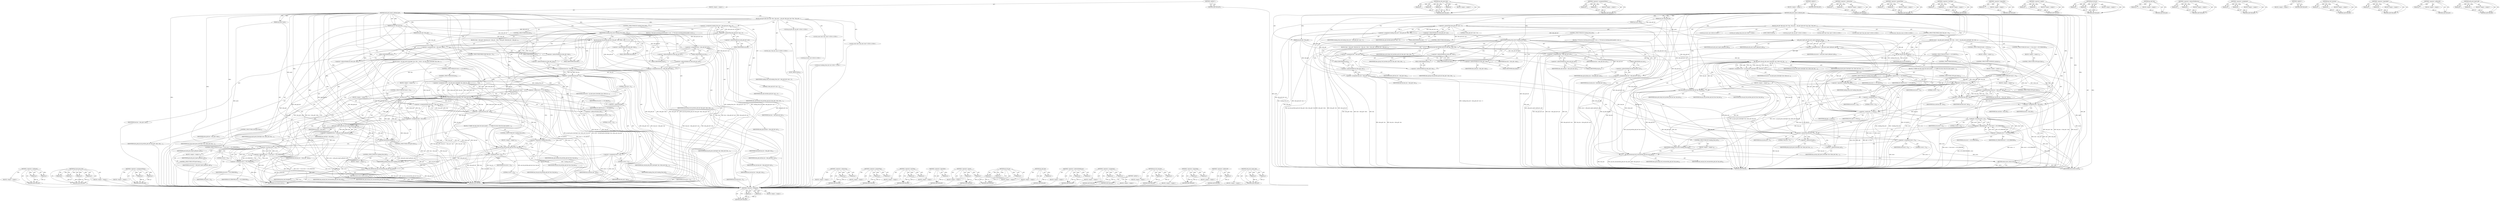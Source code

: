digraph "add_push_report_pkt" {
vulnerable_240 [label=<(METHOD,&lt;operator&gt;.notEquals)>];
vulnerable_241 [label=<(PARAM,p1)>];
vulnerable_242 [label=<(PARAM,p2)>];
vulnerable_243 [label=<(BLOCK,&lt;empty&gt;,&lt;empty&gt;)>];
vulnerable_244 [label=<(METHOD_RETURN,ANY)>];
vulnerable_191 [label=<(METHOD,git_pkt_parse_line)>];
vulnerable_192 [label=<(PARAM,p1)>];
vulnerable_193 [label=<(PARAM,p2)>];
vulnerable_194 [label=<(PARAM,p3)>];
vulnerable_195 [label=<(PARAM,p4)>];
vulnerable_196 [label=<(BLOCK,&lt;empty&gt;,&lt;empty&gt;)>];
vulnerable_197 [label=<(METHOD_RETURN,ANY)>];
vulnerable_216 [label=<(METHOD,&lt;operator&gt;.assignmentMinus)>];
vulnerable_217 [label=<(PARAM,p1)>];
vulnerable_218 [label=<(PARAM,p2)>];
vulnerable_219 [label=<(BLOCK,&lt;empty&gt;,&lt;empty&gt;)>];
vulnerable_220 [label=<(METHOD_RETURN,ANY)>];
vulnerable_6 [label=<(METHOD,&lt;global&gt;)<SUB>1</SUB>>];
vulnerable_7 [label=<(BLOCK,&lt;empty&gt;,&lt;empty&gt;)<SUB>1</SUB>>];
vulnerable_8 [label=<(METHOD,add_push_report_sideband_pkt)<SUB>1</SUB>>];
vulnerable_9 [label=<(PARAM,git_push *push)<SUB>1</SUB>>];
vulnerable_10 [label=<(PARAM,git_pkt_data *data_pkt)<SUB>1</SUB>>];
vulnerable_11 [label=<(PARAM,git_buf *data_pkt_buf)<SUB>1</SUB>>];
vulnerable_12 [label=<(BLOCK,{
	git_pkt *pkt;
	const char *line, *line_end;
...,{
	git_pkt *pkt;
	const char *line, *line_end;
...)<SUB>2</SUB>>];
vulnerable_13 [label="<(LOCAL,git_pkt* pkt: git_pkt*)<SUB>3</SUB>>"];
vulnerable_14 [label="<(LOCAL,const char* line: char*)<SUB>4</SUB>>"];
vulnerable_15 [label="<(LOCAL,const char* line_end: char*)<SUB>4</SUB>>"];
vulnerable_16 [label="<(LOCAL,size_t line_len: size_t)<SUB>5</SUB>>"];
vulnerable_17 [label="<(LOCAL,int error: int)<SUB>6</SUB>>"];
vulnerable_18 [label="<(LOCAL,int reading_from_buf: int)<SUB>7</SUB>>"];
vulnerable_19 [label=<(&lt;operator&gt;.assignment,reading_from_buf = data_pkt_buf-&gt;size &gt; 0)<SUB>7</SUB>>];
vulnerable_20 [label=<(IDENTIFIER,reading_from_buf,reading_from_buf = data_pkt_buf-&gt;size &gt; 0)<SUB>7</SUB>>];
vulnerable_21 [label=<(&lt;operator&gt;.greaterThan,data_pkt_buf-&gt;size &gt; 0)<SUB>7</SUB>>];
vulnerable_22 [label=<(&lt;operator&gt;.indirectFieldAccess,data_pkt_buf-&gt;size)<SUB>7</SUB>>];
vulnerable_23 [label=<(IDENTIFIER,data_pkt_buf,data_pkt_buf-&gt;size &gt; 0)<SUB>7</SUB>>];
vulnerable_24 [label=<(FIELD_IDENTIFIER,size,size)<SUB>7</SUB>>];
vulnerable_25 [label=<(LITERAL,0,data_pkt_buf-&gt;size &gt; 0)<SUB>7</SUB>>];
vulnerable_26 [label=<(CONTROL_STRUCTURE,IF,if (reading_from_buf))<SUB>9</SUB>>];
vulnerable_27 [label=<(IDENTIFIER,reading_from_buf,if (reading_from_buf))<SUB>9</SUB>>];
vulnerable_28 [label=<(BLOCK,{
		/* We had an existing partial packet, so ad...,{
		/* We had an existing partial packet, so ad...)<SUB>9</SUB>>];
vulnerable_29 [label=<(git_buf_put,git_buf_put(data_pkt_buf, data_pkt-&gt;data, data_...)<SUB>12</SUB>>];
vulnerable_30 [label=<(IDENTIFIER,data_pkt_buf,git_buf_put(data_pkt_buf, data_pkt-&gt;data, data_...)<SUB>12</SUB>>];
vulnerable_31 [label=<(&lt;operator&gt;.indirectFieldAccess,data_pkt-&gt;data)<SUB>12</SUB>>];
vulnerable_32 [label=<(IDENTIFIER,data_pkt,git_buf_put(data_pkt_buf, data_pkt-&gt;data, data_...)<SUB>12</SUB>>];
vulnerable_33 [label=<(FIELD_IDENTIFIER,data,data)<SUB>12</SUB>>];
vulnerable_34 [label=<(&lt;operator&gt;.indirectFieldAccess,data_pkt-&gt;len)<SUB>12</SUB>>];
vulnerable_35 [label=<(IDENTIFIER,data_pkt,git_buf_put(data_pkt_buf, data_pkt-&gt;data, data_...)<SUB>12</SUB>>];
vulnerable_36 [label=<(FIELD_IDENTIFIER,len,len)<SUB>12</SUB>>];
vulnerable_37 [label=<(&lt;operator&gt;.assignment,line = data_pkt_buf-&gt;ptr)<SUB>13</SUB>>];
vulnerable_38 [label=<(IDENTIFIER,line,line = data_pkt_buf-&gt;ptr)<SUB>13</SUB>>];
vulnerable_39 [label=<(&lt;operator&gt;.indirectFieldAccess,data_pkt_buf-&gt;ptr)<SUB>13</SUB>>];
vulnerable_40 [label=<(IDENTIFIER,data_pkt_buf,line = data_pkt_buf-&gt;ptr)<SUB>13</SUB>>];
vulnerable_41 [label=<(FIELD_IDENTIFIER,ptr,ptr)<SUB>13</SUB>>];
vulnerable_42 [label=<(&lt;operator&gt;.assignment,line_len = data_pkt_buf-&gt;size)<SUB>14</SUB>>];
vulnerable_43 [label=<(IDENTIFIER,line_len,line_len = data_pkt_buf-&gt;size)<SUB>14</SUB>>];
vulnerable_44 [label=<(&lt;operator&gt;.indirectFieldAccess,data_pkt_buf-&gt;size)<SUB>14</SUB>>];
vulnerable_45 [label=<(IDENTIFIER,data_pkt_buf,line_len = data_pkt_buf-&gt;size)<SUB>14</SUB>>];
vulnerable_46 [label=<(FIELD_IDENTIFIER,size,size)<SUB>14</SUB>>];
vulnerable_47 [label=<(CONTROL_STRUCTURE,ELSE,else)<SUB>16</SUB>>];
vulnerable_48 [label=<(BLOCK,{
		line = data_pkt-&gt;data;
		line_len = data_pk...,{
		line = data_pkt-&gt;data;
		line_len = data_pk...)<SUB>16</SUB>>];
vulnerable_49 [label=<(&lt;operator&gt;.assignment,line = data_pkt-&gt;data)<SUB>17</SUB>>];
vulnerable_50 [label=<(IDENTIFIER,line,line = data_pkt-&gt;data)<SUB>17</SUB>>];
vulnerable_51 [label=<(&lt;operator&gt;.indirectFieldAccess,data_pkt-&gt;data)<SUB>17</SUB>>];
vulnerable_52 [label=<(IDENTIFIER,data_pkt,line = data_pkt-&gt;data)<SUB>17</SUB>>];
vulnerable_53 [label=<(FIELD_IDENTIFIER,data,data)<SUB>17</SUB>>];
vulnerable_54 [label=<(&lt;operator&gt;.assignment,line_len = data_pkt-&gt;len)<SUB>18</SUB>>];
vulnerable_55 [label=<(IDENTIFIER,line_len,line_len = data_pkt-&gt;len)<SUB>18</SUB>>];
vulnerable_56 [label=<(&lt;operator&gt;.indirectFieldAccess,data_pkt-&gt;len)<SUB>18</SUB>>];
vulnerable_57 [label=<(IDENTIFIER,data_pkt,line_len = data_pkt-&gt;len)<SUB>18</SUB>>];
vulnerable_58 [label=<(FIELD_IDENTIFIER,len,len)<SUB>18</SUB>>];
vulnerable_59 [label=<(CONTROL_STRUCTURE,WHILE,while (line_len &gt; 0))<SUB>21</SUB>>];
vulnerable_60 [label=<(&lt;operator&gt;.greaterThan,line_len &gt; 0)<SUB>21</SUB>>];
vulnerable_61 [label=<(IDENTIFIER,line_len,line_len &gt; 0)<SUB>21</SUB>>];
vulnerable_62 [label=<(LITERAL,0,line_len &gt; 0)<SUB>21</SUB>>];
vulnerable_63 [label=<(BLOCK,{
		error = git_pkt_parse_line(&amp;pkt, line, &amp;lin...,{
		error = git_pkt_parse_line(&amp;pkt, line, &amp;lin...)<SUB>21</SUB>>];
vulnerable_64 [label=<(&lt;operator&gt;.assignment,error = git_pkt_parse_line(&amp;pkt, line, &amp;line_en...)<SUB>22</SUB>>];
vulnerable_65 [label=<(IDENTIFIER,error,error = git_pkt_parse_line(&amp;pkt, line, &amp;line_en...)<SUB>22</SUB>>];
vulnerable_66 [label=<(git_pkt_parse_line,git_pkt_parse_line(&amp;pkt, line, &amp;line_end, line_...)<SUB>22</SUB>>];
vulnerable_67 [label=<(&lt;operator&gt;.addressOf,&amp;pkt)<SUB>22</SUB>>];
vulnerable_68 [label=<(IDENTIFIER,pkt,git_pkt_parse_line(&amp;pkt, line, &amp;line_end, line_...)<SUB>22</SUB>>];
vulnerable_69 [label=<(IDENTIFIER,line,git_pkt_parse_line(&amp;pkt, line, &amp;line_end, line_...)<SUB>22</SUB>>];
vulnerable_70 [label=<(&lt;operator&gt;.addressOf,&amp;line_end)<SUB>22</SUB>>];
vulnerable_71 [label=<(IDENTIFIER,line_end,git_pkt_parse_line(&amp;pkt, line, &amp;line_end, line_...)<SUB>22</SUB>>];
vulnerable_72 [label=<(IDENTIFIER,line_len,git_pkt_parse_line(&amp;pkt, line, &amp;line_end, line_...)<SUB>22</SUB>>];
vulnerable_73 [label=<(CONTROL_STRUCTURE,IF,if (error == GIT_EBUFS))<SUB>24</SUB>>];
vulnerable_74 [label=<(&lt;operator&gt;.equals,error == GIT_EBUFS)<SUB>24</SUB>>];
vulnerable_75 [label=<(IDENTIFIER,error,error == GIT_EBUFS)<SUB>24</SUB>>];
vulnerable_76 [label=<(IDENTIFIER,GIT_EBUFS,error == GIT_EBUFS)<SUB>24</SUB>>];
vulnerable_77 [label=<(BLOCK,{
			/* Buffer the data when the inner packet i...,{
			/* Buffer the data when the inner packet i...)<SUB>24</SUB>>];
vulnerable_78 [label=<(CONTROL_STRUCTURE,IF,if (!reading_from_buf))<SUB>27</SUB>>];
vulnerable_79 [label=<(&lt;operator&gt;.logicalNot,!reading_from_buf)<SUB>27</SUB>>];
vulnerable_80 [label=<(IDENTIFIER,reading_from_buf,!reading_from_buf)<SUB>27</SUB>>];
vulnerable_81 [label=<(BLOCK,&lt;empty&gt;,&lt;empty&gt;)<SUB>28</SUB>>];
vulnerable_82 [label=<(git_buf_put,git_buf_put(data_pkt_buf, line, line_len))<SUB>28</SUB>>];
vulnerable_83 [label=<(IDENTIFIER,data_pkt_buf,git_buf_put(data_pkt_buf, line, line_len))<SUB>28</SUB>>];
vulnerable_84 [label=<(IDENTIFIER,line,git_buf_put(data_pkt_buf, line, line_len))<SUB>28</SUB>>];
vulnerable_85 [label=<(IDENTIFIER,line_len,git_buf_put(data_pkt_buf, line, line_len))<SUB>28</SUB>>];
vulnerable_86 [label=<(&lt;operator&gt;.assignment,error = 0)<SUB>29</SUB>>];
vulnerable_87 [label=<(IDENTIFIER,error,error = 0)<SUB>29</SUB>>];
vulnerable_88 [label=<(LITERAL,0,error = 0)<SUB>29</SUB>>];
vulnerable_89 [label=<(CONTROL_STRUCTURE,GOTO,goto done;)<SUB>30</SUB>>];
vulnerable_90 [label=<(CONTROL_STRUCTURE,ELSE,else)<SUB>32</SUB>>];
vulnerable_91 [label=<(BLOCK,&lt;empty&gt;,&lt;empty&gt;)<SUB>32</SUB>>];
vulnerable_92 [label=<(CONTROL_STRUCTURE,IF,if (error &lt; 0))<SUB>32</SUB>>];
vulnerable_93 [label=<(&lt;operator&gt;.lessThan,error &lt; 0)<SUB>32</SUB>>];
vulnerable_94 [label=<(IDENTIFIER,error,error &lt; 0)<SUB>32</SUB>>];
vulnerable_95 [label=<(LITERAL,0,error &lt; 0)<SUB>32</SUB>>];
vulnerable_96 [label=<(BLOCK,&lt;empty&gt;,&lt;empty&gt;)<SUB>33</SUB>>];
vulnerable_97 [label=<(CONTROL_STRUCTURE,GOTO,goto done;)<SUB>33</SUB>>];
vulnerable_98 [label=<(&lt;operator&gt;.assignmentMinus,line_len -= (line_end - line))<SUB>36</SUB>>];
vulnerable_99 [label=<(IDENTIFIER,line_len,line_len -= (line_end - line))<SUB>36</SUB>>];
vulnerable_100 [label=<(&lt;operator&gt;.subtraction,line_end - line)<SUB>36</SUB>>];
vulnerable_101 [label=<(IDENTIFIER,line_end,line_end - line)<SUB>36</SUB>>];
vulnerable_102 [label=<(IDENTIFIER,line,line_end - line)<SUB>36</SUB>>];
vulnerable_103 [label=<(&lt;operator&gt;.assignment,line = line_end)<SUB>37</SUB>>];
vulnerable_104 [label=<(IDENTIFIER,line,line = line_end)<SUB>37</SUB>>];
vulnerable_105 [label=<(IDENTIFIER,line_end,line = line_end)<SUB>37</SUB>>];
vulnerable_106 [label=<(CONTROL_STRUCTURE,IF,if (pkt == NULL))<SUB>44</SUB>>];
vulnerable_107 [label=<(&lt;operator&gt;.equals,pkt == NULL)<SUB>44</SUB>>];
vulnerable_108 [label=<(IDENTIFIER,pkt,pkt == NULL)<SUB>44</SUB>>];
vulnerable_109 [label=<(IDENTIFIER,NULL,pkt == NULL)<SUB>44</SUB>>];
vulnerable_110 [label=<(BLOCK,&lt;empty&gt;,&lt;empty&gt;)<SUB>45</SUB>>];
vulnerable_111 [label=<(CONTROL_STRUCTURE,CONTINUE,continue;)<SUB>45</SUB>>];
vulnerable_112 [label=<(&lt;operator&gt;.assignment,error = add_push_report_pkt(push, pkt))<SUB>46</SUB>>];
vulnerable_113 [label=<(IDENTIFIER,error,error = add_push_report_pkt(push, pkt))<SUB>46</SUB>>];
vulnerable_114 [label=<(add_push_report_pkt,add_push_report_pkt(push, pkt))<SUB>46</SUB>>];
vulnerable_115 [label=<(IDENTIFIER,push,add_push_report_pkt(push, pkt))<SUB>46</SUB>>];
vulnerable_116 [label=<(IDENTIFIER,pkt,add_push_report_pkt(push, pkt))<SUB>46</SUB>>];
vulnerable_117 [label=<(git_pkt_free,git_pkt_free(pkt))<SUB>48</SUB>>];
vulnerable_118 [label=<(IDENTIFIER,pkt,git_pkt_free(pkt))<SUB>48</SUB>>];
vulnerable_119 [label=<(CONTROL_STRUCTURE,IF,if (error &lt; 0 &amp;&amp; error != GIT_ITEROVER))<SUB>50</SUB>>];
vulnerable_120 [label=<(&lt;operator&gt;.logicalAnd,error &lt; 0 &amp;&amp; error != GIT_ITEROVER)<SUB>50</SUB>>];
vulnerable_121 [label=<(&lt;operator&gt;.lessThan,error &lt; 0)<SUB>50</SUB>>];
vulnerable_122 [label=<(IDENTIFIER,error,error &lt; 0)<SUB>50</SUB>>];
vulnerable_123 [label=<(LITERAL,0,error &lt; 0)<SUB>50</SUB>>];
vulnerable_124 [label=<(&lt;operator&gt;.notEquals,error != GIT_ITEROVER)<SUB>50</SUB>>];
vulnerable_125 [label=<(IDENTIFIER,error,error != GIT_ITEROVER)<SUB>50</SUB>>];
vulnerable_126 [label=<(IDENTIFIER,GIT_ITEROVER,error != GIT_ITEROVER)<SUB>50</SUB>>];
vulnerable_127 [label=<(BLOCK,&lt;empty&gt;,&lt;empty&gt;)<SUB>51</SUB>>];
vulnerable_128 [label=<(CONTROL_STRUCTURE,GOTO,goto done;)<SUB>51</SUB>>];
vulnerable_129 [label=<(&lt;operator&gt;.assignment,error = 0)<SUB>54</SUB>>];
vulnerable_130 [label=<(IDENTIFIER,error,error = 0)<SUB>54</SUB>>];
vulnerable_131 [label=<(LITERAL,0,error = 0)<SUB>54</SUB>>];
vulnerable_132 [label=<(JUMP_TARGET,done)<SUB>56</SUB>>];
vulnerable_133 [label=<(CONTROL_STRUCTURE,IF,if (reading_from_buf))<SUB>57</SUB>>];
vulnerable_134 [label=<(IDENTIFIER,reading_from_buf,if (reading_from_buf))<SUB>57</SUB>>];
vulnerable_135 [label=<(BLOCK,&lt;empty&gt;,&lt;empty&gt;)<SUB>58</SUB>>];
vulnerable_136 [label=<(git_buf_consume,git_buf_consume(data_pkt_buf, line_end))<SUB>58</SUB>>];
vulnerable_137 [label=<(IDENTIFIER,data_pkt_buf,git_buf_consume(data_pkt_buf, line_end))<SUB>58</SUB>>];
vulnerable_138 [label=<(IDENTIFIER,line_end,git_buf_consume(data_pkt_buf, line_end))<SUB>58</SUB>>];
vulnerable_139 [label=<(RETURN,return error;,return error;)<SUB>59</SUB>>];
vulnerable_140 [label=<(IDENTIFIER,error,return error;)<SUB>59</SUB>>];
vulnerable_141 [label=<(METHOD_RETURN,int)<SUB>1</SUB>>];
vulnerable_143 [label=<(METHOD_RETURN,ANY)<SUB>1</SUB>>];
vulnerable_221 [label=<(METHOD,&lt;operator&gt;.subtraction)>];
vulnerable_222 [label=<(PARAM,p1)>];
vulnerable_223 [label=<(PARAM,p2)>];
vulnerable_224 [label=<(BLOCK,&lt;empty&gt;,&lt;empty&gt;)>];
vulnerable_225 [label=<(METHOD_RETURN,ANY)>];
vulnerable_175 [label=<(METHOD,&lt;operator&gt;.greaterThan)>];
vulnerable_176 [label=<(PARAM,p1)>];
vulnerable_177 [label=<(PARAM,p2)>];
vulnerable_178 [label=<(BLOCK,&lt;empty&gt;,&lt;empty&gt;)>];
vulnerable_179 [label=<(METHOD_RETURN,ANY)>];
vulnerable_211 [label=<(METHOD,&lt;operator&gt;.lessThan)>];
vulnerable_212 [label=<(PARAM,p1)>];
vulnerable_213 [label=<(PARAM,p2)>];
vulnerable_214 [label=<(BLOCK,&lt;empty&gt;,&lt;empty&gt;)>];
vulnerable_215 [label=<(METHOD_RETURN,ANY)>];
vulnerable_207 [label=<(METHOD,&lt;operator&gt;.logicalNot)>];
vulnerable_208 [label=<(PARAM,p1)>];
vulnerable_209 [label=<(BLOCK,&lt;empty&gt;,&lt;empty&gt;)>];
vulnerable_210 [label=<(METHOD_RETURN,ANY)>];
vulnerable_202 [label=<(METHOD,&lt;operator&gt;.equals)>];
vulnerable_203 [label=<(PARAM,p1)>];
vulnerable_204 [label=<(PARAM,p2)>];
vulnerable_205 [label=<(BLOCK,&lt;empty&gt;,&lt;empty&gt;)>];
vulnerable_206 [label=<(METHOD_RETURN,ANY)>];
vulnerable_185 [label=<(METHOD,git_buf_put)>];
vulnerable_186 [label=<(PARAM,p1)>];
vulnerable_187 [label=<(PARAM,p2)>];
vulnerable_188 [label=<(PARAM,p3)>];
vulnerable_189 [label=<(BLOCK,&lt;empty&gt;,&lt;empty&gt;)>];
vulnerable_190 [label=<(METHOD_RETURN,ANY)>];
vulnerable_231 [label=<(METHOD,git_pkt_free)>];
vulnerable_232 [label=<(PARAM,p1)>];
vulnerable_233 [label=<(BLOCK,&lt;empty&gt;,&lt;empty&gt;)>];
vulnerable_234 [label=<(METHOD_RETURN,ANY)>];
vulnerable_180 [label=<(METHOD,&lt;operator&gt;.indirectFieldAccess)>];
vulnerable_181 [label=<(PARAM,p1)>];
vulnerable_182 [label=<(PARAM,p2)>];
vulnerable_183 [label=<(BLOCK,&lt;empty&gt;,&lt;empty&gt;)>];
vulnerable_184 [label=<(METHOD_RETURN,ANY)>];
vulnerable_170 [label=<(METHOD,&lt;operator&gt;.assignment)>];
vulnerable_171 [label=<(PARAM,p1)>];
vulnerable_172 [label=<(PARAM,p2)>];
vulnerable_173 [label=<(BLOCK,&lt;empty&gt;,&lt;empty&gt;)>];
vulnerable_174 [label=<(METHOD_RETURN,ANY)>];
vulnerable_164 [label=<(METHOD,&lt;global&gt;)<SUB>1</SUB>>];
vulnerable_165 [label=<(BLOCK,&lt;empty&gt;,&lt;empty&gt;)>];
vulnerable_166 [label=<(METHOD_RETURN,ANY)>];
vulnerable_245 [label=<(METHOD,git_buf_consume)>];
vulnerable_246 [label=<(PARAM,p1)>];
vulnerable_247 [label=<(PARAM,p2)>];
vulnerable_248 [label=<(BLOCK,&lt;empty&gt;,&lt;empty&gt;)>];
vulnerable_249 [label=<(METHOD_RETURN,ANY)>];
vulnerable_235 [label=<(METHOD,&lt;operator&gt;.logicalAnd)>];
vulnerable_236 [label=<(PARAM,p1)>];
vulnerable_237 [label=<(PARAM,p2)>];
vulnerable_238 [label=<(BLOCK,&lt;empty&gt;,&lt;empty&gt;)>];
vulnerable_239 [label=<(METHOD_RETURN,ANY)>];
vulnerable_198 [label=<(METHOD,&lt;operator&gt;.addressOf)>];
vulnerable_199 [label=<(PARAM,p1)>];
vulnerable_200 [label=<(BLOCK,&lt;empty&gt;,&lt;empty&gt;)>];
vulnerable_201 [label=<(METHOD_RETURN,ANY)>];
vulnerable_226 [label=<(METHOD,add_push_report_pkt)>];
vulnerable_227 [label=<(PARAM,p1)>];
vulnerable_228 [label=<(PARAM,p2)>];
vulnerable_229 [label=<(BLOCK,&lt;empty&gt;,&lt;empty&gt;)>];
vulnerable_230 [label=<(METHOD_RETURN,ANY)>];
fixed_234 [label=<(METHOD,&lt;operator&gt;.notEquals)>];
fixed_235 [label=<(PARAM,p1)>];
fixed_236 [label=<(PARAM,p2)>];
fixed_237 [label=<(BLOCK,&lt;empty&gt;,&lt;empty&gt;)>];
fixed_238 [label=<(METHOD_RETURN,ANY)>];
fixed_185 [label=<(METHOD,git_pkt_parse_line)>];
fixed_186 [label=<(PARAM,p1)>];
fixed_187 [label=<(PARAM,p2)>];
fixed_188 [label=<(PARAM,p3)>];
fixed_189 [label=<(PARAM,p4)>];
fixed_190 [label=<(BLOCK,&lt;empty&gt;,&lt;empty&gt;)>];
fixed_191 [label=<(METHOD_RETURN,ANY)>];
fixed_210 [label=<(METHOD,&lt;operator&gt;.assignmentMinus)>];
fixed_211 [label=<(PARAM,p1)>];
fixed_212 [label=<(PARAM,p2)>];
fixed_213 [label=<(BLOCK,&lt;empty&gt;,&lt;empty&gt;)>];
fixed_214 [label=<(METHOD_RETURN,ANY)>];
fixed_6 [label=<(METHOD,&lt;global&gt;)<SUB>1</SUB>>];
fixed_7 [label=<(BLOCK,&lt;empty&gt;,&lt;empty&gt;)<SUB>1</SUB>>];
fixed_8 [label=<(METHOD,add_push_report_sideband_pkt)<SUB>1</SUB>>];
fixed_9 [label=<(PARAM,git_push *push)<SUB>1</SUB>>];
fixed_10 [label=<(PARAM,git_pkt_data *data_pkt)<SUB>1</SUB>>];
fixed_11 [label=<(PARAM,git_buf *data_pkt_buf)<SUB>1</SUB>>];
fixed_12 [label=<(BLOCK,{
	git_pkt *pkt;
	const char *line, *line_end;
...,{
	git_pkt *pkt;
	const char *line, *line_end;
...)<SUB>2</SUB>>];
fixed_13 [label="<(LOCAL,git_pkt* pkt: git_pkt*)<SUB>3</SUB>>"];
fixed_14 [label="<(LOCAL,const char* line: char*)<SUB>4</SUB>>"];
fixed_15 [label="<(LOCAL,const char* line_end: char*)<SUB>4</SUB>>"];
fixed_16 [label="<(LOCAL,size_t line_len: size_t)<SUB>5</SUB>>"];
fixed_17 [label="<(LOCAL,int error: int)<SUB>6</SUB>>"];
fixed_18 [label="<(LOCAL,int reading_from_buf: int)<SUB>7</SUB>>"];
fixed_19 [label=<(&lt;operator&gt;.assignment,reading_from_buf = data_pkt_buf-&gt;size &gt; 0)<SUB>7</SUB>>];
fixed_20 [label=<(IDENTIFIER,reading_from_buf,reading_from_buf = data_pkt_buf-&gt;size &gt; 0)<SUB>7</SUB>>];
fixed_21 [label=<(&lt;operator&gt;.greaterThan,data_pkt_buf-&gt;size &gt; 0)<SUB>7</SUB>>];
fixed_22 [label=<(&lt;operator&gt;.indirectFieldAccess,data_pkt_buf-&gt;size)<SUB>7</SUB>>];
fixed_23 [label=<(IDENTIFIER,data_pkt_buf,data_pkt_buf-&gt;size &gt; 0)<SUB>7</SUB>>];
fixed_24 [label=<(FIELD_IDENTIFIER,size,size)<SUB>7</SUB>>];
fixed_25 [label=<(LITERAL,0,data_pkt_buf-&gt;size &gt; 0)<SUB>7</SUB>>];
fixed_26 [label=<(CONTROL_STRUCTURE,IF,if (reading_from_buf))<SUB>9</SUB>>];
fixed_27 [label=<(IDENTIFIER,reading_from_buf,if (reading_from_buf))<SUB>9</SUB>>];
fixed_28 [label=<(BLOCK,{
		/* We had an existing partial packet, so ad...,{
		/* We had an existing partial packet, so ad...)<SUB>9</SUB>>];
fixed_29 [label=<(git_buf_put,git_buf_put(data_pkt_buf, data_pkt-&gt;data, data_...)<SUB>12</SUB>>];
fixed_30 [label=<(IDENTIFIER,data_pkt_buf,git_buf_put(data_pkt_buf, data_pkt-&gt;data, data_...)<SUB>12</SUB>>];
fixed_31 [label=<(&lt;operator&gt;.indirectFieldAccess,data_pkt-&gt;data)<SUB>12</SUB>>];
fixed_32 [label=<(IDENTIFIER,data_pkt,git_buf_put(data_pkt_buf, data_pkt-&gt;data, data_...)<SUB>12</SUB>>];
fixed_33 [label=<(FIELD_IDENTIFIER,data,data)<SUB>12</SUB>>];
fixed_34 [label=<(&lt;operator&gt;.indirectFieldAccess,data_pkt-&gt;len)<SUB>12</SUB>>];
fixed_35 [label=<(IDENTIFIER,data_pkt,git_buf_put(data_pkt_buf, data_pkt-&gt;data, data_...)<SUB>12</SUB>>];
fixed_36 [label=<(FIELD_IDENTIFIER,len,len)<SUB>12</SUB>>];
fixed_37 [label=<(&lt;operator&gt;.assignment,line = data_pkt_buf-&gt;ptr)<SUB>13</SUB>>];
fixed_38 [label=<(IDENTIFIER,line,line = data_pkt_buf-&gt;ptr)<SUB>13</SUB>>];
fixed_39 [label=<(&lt;operator&gt;.indirectFieldAccess,data_pkt_buf-&gt;ptr)<SUB>13</SUB>>];
fixed_40 [label=<(IDENTIFIER,data_pkt_buf,line = data_pkt_buf-&gt;ptr)<SUB>13</SUB>>];
fixed_41 [label=<(FIELD_IDENTIFIER,ptr,ptr)<SUB>13</SUB>>];
fixed_42 [label=<(&lt;operator&gt;.assignment,line_len = data_pkt_buf-&gt;size)<SUB>14</SUB>>];
fixed_43 [label=<(IDENTIFIER,line_len,line_len = data_pkt_buf-&gt;size)<SUB>14</SUB>>];
fixed_44 [label=<(&lt;operator&gt;.indirectFieldAccess,data_pkt_buf-&gt;size)<SUB>14</SUB>>];
fixed_45 [label=<(IDENTIFIER,data_pkt_buf,line_len = data_pkt_buf-&gt;size)<SUB>14</SUB>>];
fixed_46 [label=<(FIELD_IDENTIFIER,size,size)<SUB>14</SUB>>];
fixed_47 [label=<(CONTROL_STRUCTURE,ELSE,else)<SUB>16</SUB>>];
fixed_48 [label=<(BLOCK,{
		line = data_pkt-&gt;data;
		line_len = data_pk...,{
		line = data_pkt-&gt;data;
		line_len = data_pk...)<SUB>16</SUB>>];
fixed_49 [label=<(&lt;operator&gt;.assignment,line = data_pkt-&gt;data)<SUB>17</SUB>>];
fixed_50 [label=<(IDENTIFIER,line,line = data_pkt-&gt;data)<SUB>17</SUB>>];
fixed_51 [label=<(&lt;operator&gt;.indirectFieldAccess,data_pkt-&gt;data)<SUB>17</SUB>>];
fixed_52 [label=<(IDENTIFIER,data_pkt,line = data_pkt-&gt;data)<SUB>17</SUB>>];
fixed_53 [label=<(FIELD_IDENTIFIER,data,data)<SUB>17</SUB>>];
fixed_54 [label=<(&lt;operator&gt;.assignment,line_len = data_pkt-&gt;len)<SUB>18</SUB>>];
fixed_55 [label=<(IDENTIFIER,line_len,line_len = data_pkt-&gt;len)<SUB>18</SUB>>];
fixed_56 [label=<(&lt;operator&gt;.indirectFieldAccess,data_pkt-&gt;len)<SUB>18</SUB>>];
fixed_57 [label=<(IDENTIFIER,data_pkt,line_len = data_pkt-&gt;len)<SUB>18</SUB>>];
fixed_58 [label=<(FIELD_IDENTIFIER,len,len)<SUB>18</SUB>>];
fixed_59 [label=<(CONTROL_STRUCTURE,WHILE,while (line_len &gt; 0))<SUB>21</SUB>>];
fixed_60 [label=<(&lt;operator&gt;.greaterThan,line_len &gt; 0)<SUB>21</SUB>>];
fixed_61 [label=<(IDENTIFIER,line_len,line_len &gt; 0)<SUB>21</SUB>>];
fixed_62 [label=<(LITERAL,0,line_len &gt; 0)<SUB>21</SUB>>];
fixed_63 [label=<(BLOCK,{
		error = git_pkt_parse_line(&amp;pkt, line, &amp;lin...,{
		error = git_pkt_parse_line(&amp;pkt, line, &amp;lin...)<SUB>21</SUB>>];
fixed_64 [label=<(&lt;operator&gt;.assignment,error = git_pkt_parse_line(&amp;pkt, line, &amp;line_en...)<SUB>22</SUB>>];
fixed_65 [label=<(IDENTIFIER,error,error = git_pkt_parse_line(&amp;pkt, line, &amp;line_en...)<SUB>22</SUB>>];
fixed_66 [label=<(git_pkt_parse_line,git_pkt_parse_line(&amp;pkt, line, &amp;line_end, line_...)<SUB>22</SUB>>];
fixed_67 [label=<(&lt;operator&gt;.addressOf,&amp;pkt)<SUB>22</SUB>>];
fixed_68 [label=<(IDENTIFIER,pkt,git_pkt_parse_line(&amp;pkt, line, &amp;line_end, line_...)<SUB>22</SUB>>];
fixed_69 [label=<(IDENTIFIER,line,git_pkt_parse_line(&amp;pkt, line, &amp;line_end, line_...)<SUB>22</SUB>>];
fixed_70 [label=<(&lt;operator&gt;.addressOf,&amp;line_end)<SUB>22</SUB>>];
fixed_71 [label=<(IDENTIFIER,line_end,git_pkt_parse_line(&amp;pkt, line, &amp;line_end, line_...)<SUB>22</SUB>>];
fixed_72 [label=<(IDENTIFIER,line_len,git_pkt_parse_line(&amp;pkt, line, &amp;line_end, line_...)<SUB>22</SUB>>];
fixed_73 [label=<(CONTROL_STRUCTURE,IF,if (error == GIT_EBUFS))<SUB>24</SUB>>];
fixed_74 [label=<(&lt;operator&gt;.equals,error == GIT_EBUFS)<SUB>24</SUB>>];
fixed_75 [label=<(IDENTIFIER,error,error == GIT_EBUFS)<SUB>24</SUB>>];
fixed_76 [label=<(IDENTIFIER,GIT_EBUFS,error == GIT_EBUFS)<SUB>24</SUB>>];
fixed_77 [label=<(BLOCK,{
			/* Buffer the data when the inner packet i...,{
			/* Buffer the data when the inner packet i...)<SUB>24</SUB>>];
fixed_78 [label=<(CONTROL_STRUCTURE,IF,if (!reading_from_buf))<SUB>27</SUB>>];
fixed_79 [label=<(&lt;operator&gt;.logicalNot,!reading_from_buf)<SUB>27</SUB>>];
fixed_80 [label=<(IDENTIFIER,reading_from_buf,!reading_from_buf)<SUB>27</SUB>>];
fixed_81 [label=<(BLOCK,&lt;empty&gt;,&lt;empty&gt;)<SUB>28</SUB>>];
fixed_82 [label=<(git_buf_put,git_buf_put(data_pkt_buf, line, line_len))<SUB>28</SUB>>];
fixed_83 [label=<(IDENTIFIER,data_pkt_buf,git_buf_put(data_pkt_buf, line, line_len))<SUB>28</SUB>>];
fixed_84 [label=<(IDENTIFIER,line,git_buf_put(data_pkt_buf, line, line_len))<SUB>28</SUB>>];
fixed_85 [label=<(IDENTIFIER,line_len,git_buf_put(data_pkt_buf, line, line_len))<SUB>28</SUB>>];
fixed_86 [label=<(&lt;operator&gt;.assignment,error = 0)<SUB>29</SUB>>];
fixed_87 [label=<(IDENTIFIER,error,error = 0)<SUB>29</SUB>>];
fixed_88 [label=<(LITERAL,0,error = 0)<SUB>29</SUB>>];
fixed_89 [label=<(CONTROL_STRUCTURE,GOTO,goto done;)<SUB>30</SUB>>];
fixed_90 [label=<(CONTROL_STRUCTURE,ELSE,else)<SUB>32</SUB>>];
fixed_91 [label=<(BLOCK,&lt;empty&gt;,&lt;empty&gt;)<SUB>32</SUB>>];
fixed_92 [label=<(CONTROL_STRUCTURE,IF,if (error &lt; 0))<SUB>32</SUB>>];
fixed_93 [label=<(&lt;operator&gt;.lessThan,error &lt; 0)<SUB>32</SUB>>];
fixed_94 [label=<(IDENTIFIER,error,error &lt; 0)<SUB>32</SUB>>];
fixed_95 [label=<(LITERAL,0,error &lt; 0)<SUB>32</SUB>>];
fixed_96 [label=<(BLOCK,&lt;empty&gt;,&lt;empty&gt;)<SUB>33</SUB>>];
fixed_97 [label=<(CONTROL_STRUCTURE,GOTO,goto done;)<SUB>33</SUB>>];
fixed_98 [label=<(&lt;operator&gt;.assignmentMinus,line_len -= (line_end - line))<SUB>36</SUB>>];
fixed_99 [label=<(IDENTIFIER,line_len,line_len -= (line_end - line))<SUB>36</SUB>>];
fixed_100 [label=<(&lt;operator&gt;.subtraction,line_end - line)<SUB>36</SUB>>];
fixed_101 [label=<(IDENTIFIER,line_end,line_end - line)<SUB>36</SUB>>];
fixed_102 [label=<(IDENTIFIER,line,line_end - line)<SUB>36</SUB>>];
fixed_103 [label=<(&lt;operator&gt;.assignment,line = line_end)<SUB>37</SUB>>];
fixed_104 [label=<(IDENTIFIER,line,line = line_end)<SUB>37</SUB>>];
fixed_105 [label=<(IDENTIFIER,line_end,line = line_end)<SUB>37</SUB>>];
fixed_106 [label=<(&lt;operator&gt;.assignment,error = add_push_report_pkt(push, pkt))<SUB>39</SUB>>];
fixed_107 [label=<(IDENTIFIER,error,error = add_push_report_pkt(push, pkt))<SUB>39</SUB>>];
fixed_108 [label=<(add_push_report_pkt,add_push_report_pkt(push, pkt))<SUB>39</SUB>>];
fixed_109 [label=<(IDENTIFIER,push,add_push_report_pkt(push, pkt))<SUB>39</SUB>>];
fixed_110 [label=<(IDENTIFIER,pkt,add_push_report_pkt(push, pkt))<SUB>39</SUB>>];
fixed_111 [label=<(git_pkt_free,git_pkt_free(pkt))<SUB>41</SUB>>];
fixed_112 [label=<(IDENTIFIER,pkt,git_pkt_free(pkt))<SUB>41</SUB>>];
fixed_113 [label=<(CONTROL_STRUCTURE,IF,if (error &lt; 0 &amp;&amp; error != GIT_ITEROVER))<SUB>43</SUB>>];
fixed_114 [label=<(&lt;operator&gt;.logicalAnd,error &lt; 0 &amp;&amp; error != GIT_ITEROVER)<SUB>43</SUB>>];
fixed_115 [label=<(&lt;operator&gt;.lessThan,error &lt; 0)<SUB>43</SUB>>];
fixed_116 [label=<(IDENTIFIER,error,error &lt; 0)<SUB>43</SUB>>];
fixed_117 [label=<(LITERAL,0,error &lt; 0)<SUB>43</SUB>>];
fixed_118 [label=<(&lt;operator&gt;.notEquals,error != GIT_ITEROVER)<SUB>43</SUB>>];
fixed_119 [label=<(IDENTIFIER,error,error != GIT_ITEROVER)<SUB>43</SUB>>];
fixed_120 [label=<(IDENTIFIER,GIT_ITEROVER,error != GIT_ITEROVER)<SUB>43</SUB>>];
fixed_121 [label=<(BLOCK,&lt;empty&gt;,&lt;empty&gt;)<SUB>44</SUB>>];
fixed_122 [label=<(CONTROL_STRUCTURE,GOTO,goto done;)<SUB>44</SUB>>];
fixed_123 [label=<(&lt;operator&gt;.assignment,error = 0)<SUB>47</SUB>>];
fixed_124 [label=<(IDENTIFIER,error,error = 0)<SUB>47</SUB>>];
fixed_125 [label=<(LITERAL,0,error = 0)<SUB>47</SUB>>];
fixed_126 [label=<(JUMP_TARGET,done)<SUB>49</SUB>>];
fixed_127 [label=<(CONTROL_STRUCTURE,IF,if (reading_from_buf))<SUB>50</SUB>>];
fixed_128 [label=<(IDENTIFIER,reading_from_buf,if (reading_from_buf))<SUB>50</SUB>>];
fixed_129 [label=<(BLOCK,&lt;empty&gt;,&lt;empty&gt;)<SUB>51</SUB>>];
fixed_130 [label=<(git_buf_consume,git_buf_consume(data_pkt_buf, line_end))<SUB>51</SUB>>];
fixed_131 [label=<(IDENTIFIER,data_pkt_buf,git_buf_consume(data_pkt_buf, line_end))<SUB>51</SUB>>];
fixed_132 [label=<(IDENTIFIER,line_end,git_buf_consume(data_pkt_buf, line_end))<SUB>51</SUB>>];
fixed_133 [label=<(RETURN,return error;,return error;)<SUB>52</SUB>>];
fixed_134 [label=<(IDENTIFIER,error,return error;)<SUB>52</SUB>>];
fixed_135 [label=<(METHOD_RETURN,int)<SUB>1</SUB>>];
fixed_137 [label=<(METHOD_RETURN,ANY)<SUB>1</SUB>>];
fixed_215 [label=<(METHOD,&lt;operator&gt;.subtraction)>];
fixed_216 [label=<(PARAM,p1)>];
fixed_217 [label=<(PARAM,p2)>];
fixed_218 [label=<(BLOCK,&lt;empty&gt;,&lt;empty&gt;)>];
fixed_219 [label=<(METHOD_RETURN,ANY)>];
fixed_169 [label=<(METHOD,&lt;operator&gt;.greaterThan)>];
fixed_170 [label=<(PARAM,p1)>];
fixed_171 [label=<(PARAM,p2)>];
fixed_172 [label=<(BLOCK,&lt;empty&gt;,&lt;empty&gt;)>];
fixed_173 [label=<(METHOD_RETURN,ANY)>];
fixed_205 [label=<(METHOD,&lt;operator&gt;.lessThan)>];
fixed_206 [label=<(PARAM,p1)>];
fixed_207 [label=<(PARAM,p2)>];
fixed_208 [label=<(BLOCK,&lt;empty&gt;,&lt;empty&gt;)>];
fixed_209 [label=<(METHOD_RETURN,ANY)>];
fixed_201 [label=<(METHOD,&lt;operator&gt;.logicalNot)>];
fixed_202 [label=<(PARAM,p1)>];
fixed_203 [label=<(BLOCK,&lt;empty&gt;,&lt;empty&gt;)>];
fixed_204 [label=<(METHOD_RETURN,ANY)>];
fixed_196 [label=<(METHOD,&lt;operator&gt;.equals)>];
fixed_197 [label=<(PARAM,p1)>];
fixed_198 [label=<(PARAM,p2)>];
fixed_199 [label=<(BLOCK,&lt;empty&gt;,&lt;empty&gt;)>];
fixed_200 [label=<(METHOD_RETURN,ANY)>];
fixed_179 [label=<(METHOD,git_buf_put)>];
fixed_180 [label=<(PARAM,p1)>];
fixed_181 [label=<(PARAM,p2)>];
fixed_182 [label=<(PARAM,p3)>];
fixed_183 [label=<(BLOCK,&lt;empty&gt;,&lt;empty&gt;)>];
fixed_184 [label=<(METHOD_RETURN,ANY)>];
fixed_225 [label=<(METHOD,git_pkt_free)>];
fixed_226 [label=<(PARAM,p1)>];
fixed_227 [label=<(BLOCK,&lt;empty&gt;,&lt;empty&gt;)>];
fixed_228 [label=<(METHOD_RETURN,ANY)>];
fixed_174 [label=<(METHOD,&lt;operator&gt;.indirectFieldAccess)>];
fixed_175 [label=<(PARAM,p1)>];
fixed_176 [label=<(PARAM,p2)>];
fixed_177 [label=<(BLOCK,&lt;empty&gt;,&lt;empty&gt;)>];
fixed_178 [label=<(METHOD_RETURN,ANY)>];
fixed_164 [label=<(METHOD,&lt;operator&gt;.assignment)>];
fixed_165 [label=<(PARAM,p1)>];
fixed_166 [label=<(PARAM,p2)>];
fixed_167 [label=<(BLOCK,&lt;empty&gt;,&lt;empty&gt;)>];
fixed_168 [label=<(METHOD_RETURN,ANY)>];
fixed_158 [label=<(METHOD,&lt;global&gt;)<SUB>1</SUB>>];
fixed_159 [label=<(BLOCK,&lt;empty&gt;,&lt;empty&gt;)>];
fixed_160 [label=<(METHOD_RETURN,ANY)>];
fixed_239 [label=<(METHOD,git_buf_consume)>];
fixed_240 [label=<(PARAM,p1)>];
fixed_241 [label=<(PARAM,p2)>];
fixed_242 [label=<(BLOCK,&lt;empty&gt;,&lt;empty&gt;)>];
fixed_243 [label=<(METHOD_RETURN,ANY)>];
fixed_229 [label=<(METHOD,&lt;operator&gt;.logicalAnd)>];
fixed_230 [label=<(PARAM,p1)>];
fixed_231 [label=<(PARAM,p2)>];
fixed_232 [label=<(BLOCK,&lt;empty&gt;,&lt;empty&gt;)>];
fixed_233 [label=<(METHOD_RETURN,ANY)>];
fixed_192 [label=<(METHOD,&lt;operator&gt;.addressOf)>];
fixed_193 [label=<(PARAM,p1)>];
fixed_194 [label=<(BLOCK,&lt;empty&gt;,&lt;empty&gt;)>];
fixed_195 [label=<(METHOD_RETURN,ANY)>];
fixed_220 [label=<(METHOD,add_push_report_pkt)>];
fixed_221 [label=<(PARAM,p1)>];
fixed_222 [label=<(PARAM,p2)>];
fixed_223 [label=<(BLOCK,&lt;empty&gt;,&lt;empty&gt;)>];
fixed_224 [label=<(METHOD_RETURN,ANY)>];
vulnerable_240 -> vulnerable_241  [key=0, label="AST: "];
vulnerable_240 -> vulnerable_241  [key=1, label="DDG: "];
vulnerable_240 -> vulnerable_243  [key=0, label="AST: "];
vulnerable_240 -> vulnerable_242  [key=0, label="AST: "];
vulnerable_240 -> vulnerable_242  [key=1, label="DDG: "];
vulnerable_240 -> vulnerable_244  [key=0, label="AST: "];
vulnerable_240 -> vulnerable_244  [key=1, label="CFG: "];
vulnerable_241 -> vulnerable_244  [key=0, label="DDG: p1"];
vulnerable_242 -> vulnerable_244  [key=0, label="DDG: p2"];
vulnerable_191 -> vulnerable_192  [key=0, label="AST: "];
vulnerable_191 -> vulnerable_192  [key=1, label="DDG: "];
vulnerable_191 -> vulnerable_196  [key=0, label="AST: "];
vulnerable_191 -> vulnerable_193  [key=0, label="AST: "];
vulnerable_191 -> vulnerable_193  [key=1, label="DDG: "];
vulnerable_191 -> vulnerable_197  [key=0, label="AST: "];
vulnerable_191 -> vulnerable_197  [key=1, label="CFG: "];
vulnerable_191 -> vulnerable_194  [key=0, label="AST: "];
vulnerable_191 -> vulnerable_194  [key=1, label="DDG: "];
vulnerable_191 -> vulnerable_195  [key=0, label="AST: "];
vulnerable_191 -> vulnerable_195  [key=1, label="DDG: "];
vulnerable_192 -> vulnerable_197  [key=0, label="DDG: p1"];
vulnerable_193 -> vulnerable_197  [key=0, label="DDG: p2"];
vulnerable_194 -> vulnerable_197  [key=0, label="DDG: p3"];
vulnerable_195 -> vulnerable_197  [key=0, label="DDG: p4"];
vulnerable_216 -> vulnerable_217  [key=0, label="AST: "];
vulnerable_216 -> vulnerable_217  [key=1, label="DDG: "];
vulnerable_216 -> vulnerable_219  [key=0, label="AST: "];
vulnerable_216 -> vulnerable_218  [key=0, label="AST: "];
vulnerable_216 -> vulnerable_218  [key=1, label="DDG: "];
vulnerable_216 -> vulnerable_220  [key=0, label="AST: "];
vulnerable_216 -> vulnerable_220  [key=1, label="CFG: "];
vulnerable_217 -> vulnerable_220  [key=0, label="DDG: p1"];
vulnerable_218 -> vulnerable_220  [key=0, label="DDG: p2"];
vulnerable_6 -> vulnerable_7  [key=0, label="AST: "];
vulnerable_6 -> vulnerable_143  [key=0, label="AST: "];
vulnerable_6 -> vulnerable_143  [key=1, label="CFG: "];
vulnerable_7 -> vulnerable_8  [key=0, label="AST: "];
vulnerable_8 -> vulnerable_9  [key=0, label="AST: "];
vulnerable_8 -> vulnerable_9  [key=1, label="DDG: "];
vulnerable_8 -> vulnerable_10  [key=0, label="AST: "];
vulnerable_8 -> vulnerable_10  [key=1, label="DDG: "];
vulnerable_8 -> vulnerable_11  [key=0, label="AST: "];
vulnerable_8 -> vulnerable_11  [key=1, label="DDG: "];
vulnerable_8 -> vulnerable_12  [key=0, label="AST: "];
vulnerable_8 -> vulnerable_141  [key=0, label="AST: "];
vulnerable_8 -> vulnerable_24  [key=0, label="CFG: "];
vulnerable_8 -> vulnerable_129  [key=0, label="DDG: "];
vulnerable_8 -> vulnerable_27  [key=0, label="DDG: "];
vulnerable_8 -> vulnerable_134  [key=0, label="DDG: "];
vulnerable_8 -> vulnerable_140  [key=0, label="DDG: "];
vulnerable_8 -> vulnerable_21  [key=0, label="DDG: "];
vulnerable_8 -> vulnerable_60  [key=0, label="DDG: "];
vulnerable_8 -> vulnerable_103  [key=0, label="DDG: "];
vulnerable_8 -> vulnerable_29  [key=0, label="DDG: "];
vulnerable_8 -> vulnerable_98  [key=0, label="DDG: "];
vulnerable_8 -> vulnerable_117  [key=0, label="DDG: "];
vulnerable_8 -> vulnerable_136  [key=0, label="DDG: "];
vulnerable_8 -> vulnerable_66  [key=0, label="DDG: "];
vulnerable_8 -> vulnerable_74  [key=0, label="DDG: "];
vulnerable_8 -> vulnerable_86  [key=0, label="DDG: "];
vulnerable_8 -> vulnerable_100  [key=0, label="DDG: "];
vulnerable_8 -> vulnerable_107  [key=0, label="DDG: "];
vulnerable_8 -> vulnerable_114  [key=0, label="DDG: "];
vulnerable_8 -> vulnerable_121  [key=0, label="DDG: "];
vulnerable_8 -> vulnerable_124  [key=0, label="DDG: "];
vulnerable_8 -> vulnerable_79  [key=0, label="DDG: "];
vulnerable_8 -> vulnerable_82  [key=0, label="DDG: "];
vulnerable_8 -> vulnerable_93  [key=0, label="DDG: "];
vulnerable_9 -> vulnerable_141  [key=0, label="DDG: push"];
vulnerable_9 -> vulnerable_114  [key=0, label="DDG: push"];
vulnerable_10 -> vulnerable_141  [key=0, label="DDG: data_pkt"];
vulnerable_10 -> vulnerable_29  [key=0, label="DDG: data_pkt"];
vulnerable_10 -> vulnerable_49  [key=0, label="DDG: data_pkt"];
vulnerable_10 -> vulnerable_54  [key=0, label="DDG: data_pkt"];
vulnerable_11 -> vulnerable_141  [key=0, label="DDG: data_pkt_buf"];
vulnerable_11 -> vulnerable_21  [key=0, label="DDG: data_pkt_buf"];
vulnerable_11 -> vulnerable_29  [key=0, label="DDG: data_pkt_buf"];
vulnerable_11 -> vulnerable_136  [key=0, label="DDG: data_pkt_buf"];
vulnerable_11 -> vulnerable_82  [key=0, label="DDG: data_pkt_buf"];
vulnerable_12 -> vulnerable_13  [key=0, label="AST: "];
vulnerable_12 -> vulnerable_14  [key=0, label="AST: "];
vulnerable_12 -> vulnerable_15  [key=0, label="AST: "];
vulnerable_12 -> vulnerable_16  [key=0, label="AST: "];
vulnerable_12 -> vulnerable_17  [key=0, label="AST: "];
vulnerable_12 -> vulnerable_18  [key=0, label="AST: "];
vulnerable_12 -> vulnerable_19  [key=0, label="AST: "];
vulnerable_12 -> vulnerable_26  [key=0, label="AST: "];
vulnerable_12 -> vulnerable_59  [key=0, label="AST: "];
vulnerable_12 -> vulnerable_129  [key=0, label="AST: "];
vulnerable_12 -> vulnerable_132  [key=0, label="AST: "];
vulnerable_12 -> vulnerable_133  [key=0, label="AST: "];
vulnerable_12 -> vulnerable_139  [key=0, label="AST: "];
vulnerable_19 -> vulnerable_20  [key=0, label="AST: "];
vulnerable_19 -> vulnerable_21  [key=0, label="AST: "];
vulnerable_19 -> vulnerable_27  [key=0, label="CFG: "];
vulnerable_19 -> vulnerable_141  [key=0, label="DDG: reading_from_buf"];
vulnerable_19 -> vulnerable_141  [key=1, label="DDG: data_pkt_buf-&gt;size &gt; 0"];
vulnerable_19 -> vulnerable_141  [key=2, label="DDG: reading_from_buf = data_pkt_buf-&gt;size &gt; 0"];
vulnerable_19 -> vulnerable_79  [key=0, label="DDG: reading_from_buf"];
vulnerable_21 -> vulnerable_22  [key=0, label="AST: "];
vulnerable_21 -> vulnerable_25  [key=0, label="AST: "];
vulnerable_21 -> vulnerable_19  [key=0, label="CFG: "];
vulnerable_21 -> vulnerable_19  [key=1, label="DDG: data_pkt_buf-&gt;size"];
vulnerable_21 -> vulnerable_19  [key=2, label="DDG: 0"];
vulnerable_21 -> vulnerable_141  [key=0, label="DDG: data_pkt_buf-&gt;size"];
vulnerable_21 -> vulnerable_42  [key=0, label="DDG: data_pkt_buf-&gt;size"];
vulnerable_21 -> vulnerable_29  [key=0, label="DDG: data_pkt_buf-&gt;size"];
vulnerable_21 -> vulnerable_136  [key=0, label="DDG: data_pkt_buf-&gt;size"];
vulnerable_21 -> vulnerable_82  [key=0, label="DDG: data_pkt_buf-&gt;size"];
vulnerable_22 -> vulnerable_23  [key=0, label="AST: "];
vulnerable_22 -> vulnerable_24  [key=0, label="AST: "];
vulnerable_22 -> vulnerable_21  [key=0, label="CFG: "];
vulnerable_24 -> vulnerable_22  [key=0, label="CFG: "];
vulnerable_26 -> vulnerable_27  [key=0, label="AST: "];
vulnerable_26 -> vulnerable_28  [key=0, label="AST: "];
vulnerable_26 -> vulnerable_47  [key=0, label="AST: "];
vulnerable_27 -> vulnerable_33  [key=0, label="CFG: "];
vulnerable_27 -> vulnerable_33  [key=1, label="CDG: "];
vulnerable_27 -> vulnerable_53  [key=0, label="CFG: "];
vulnerable_27 -> vulnerable_53  [key=1, label="CDG: "];
vulnerable_27 -> vulnerable_34  [key=0, label="CDG: "];
vulnerable_27 -> vulnerable_49  [key=0, label="CDG: "];
vulnerable_27 -> vulnerable_42  [key=0, label="CDG: "];
vulnerable_27 -> vulnerable_51  [key=0, label="CDG: "];
vulnerable_27 -> vulnerable_37  [key=0, label="CDG: "];
vulnerable_27 -> vulnerable_46  [key=0, label="CDG: "];
vulnerable_27 -> vulnerable_56  [key=0, label="CDG: "];
vulnerable_27 -> vulnerable_29  [key=0, label="CDG: "];
vulnerable_27 -> vulnerable_44  [key=0, label="CDG: "];
vulnerable_27 -> vulnerable_54  [key=0, label="CDG: "];
vulnerable_27 -> vulnerable_58  [key=0, label="CDG: "];
vulnerable_27 -> vulnerable_36  [key=0, label="CDG: "];
vulnerable_27 -> vulnerable_41  [key=0, label="CDG: "];
vulnerable_27 -> vulnerable_39  [key=0, label="CDG: "];
vulnerable_27 -> vulnerable_31  [key=0, label="CDG: "];
vulnerable_28 -> vulnerable_29  [key=0, label="AST: "];
vulnerable_28 -> vulnerable_37  [key=0, label="AST: "];
vulnerable_28 -> vulnerable_42  [key=0, label="AST: "];
vulnerable_29 -> vulnerable_30  [key=0, label="AST: "];
vulnerable_29 -> vulnerable_31  [key=0, label="AST: "];
vulnerable_29 -> vulnerable_34  [key=0, label="AST: "];
vulnerable_29 -> vulnerable_41  [key=0, label="CFG: "];
vulnerable_29 -> vulnerable_141  [key=0, label="DDG: data_pkt_buf"];
vulnerable_29 -> vulnerable_141  [key=1, label="DDG: data_pkt-&gt;data"];
vulnerable_29 -> vulnerable_141  [key=2, label="DDG: data_pkt-&gt;len"];
vulnerable_29 -> vulnerable_141  [key=3, label="DDG: git_buf_put(data_pkt_buf, data_pkt-&gt;data, data_pkt-&gt;len)"];
vulnerable_29 -> vulnerable_37  [key=0, label="DDG: data_pkt_buf"];
vulnerable_29 -> vulnerable_42  [key=0, label="DDG: data_pkt_buf"];
vulnerable_29 -> vulnerable_136  [key=0, label="DDG: data_pkt_buf"];
vulnerable_29 -> vulnerable_82  [key=0, label="DDG: data_pkt_buf"];
vulnerable_31 -> vulnerable_32  [key=0, label="AST: "];
vulnerable_31 -> vulnerable_33  [key=0, label="AST: "];
vulnerable_31 -> vulnerable_36  [key=0, label="CFG: "];
vulnerable_33 -> vulnerable_31  [key=0, label="CFG: "];
vulnerable_34 -> vulnerable_35  [key=0, label="AST: "];
vulnerable_34 -> vulnerable_36  [key=0, label="AST: "];
vulnerable_34 -> vulnerable_29  [key=0, label="CFG: "];
vulnerable_36 -> vulnerable_34  [key=0, label="CFG: "];
vulnerable_37 -> vulnerable_38  [key=0, label="AST: "];
vulnerable_37 -> vulnerable_39  [key=0, label="AST: "];
vulnerable_37 -> vulnerable_46  [key=0, label="CFG: "];
vulnerable_37 -> vulnerable_141  [key=0, label="DDG: line"];
vulnerable_37 -> vulnerable_141  [key=1, label="DDG: data_pkt_buf-&gt;ptr"];
vulnerable_37 -> vulnerable_141  [key=2, label="DDG: line = data_pkt_buf-&gt;ptr"];
vulnerable_37 -> vulnerable_66  [key=0, label="DDG: line"];
vulnerable_39 -> vulnerable_40  [key=0, label="AST: "];
vulnerable_39 -> vulnerable_41  [key=0, label="AST: "];
vulnerable_39 -> vulnerable_37  [key=0, label="CFG: "];
vulnerable_41 -> vulnerable_39  [key=0, label="CFG: "];
vulnerable_42 -> vulnerable_43  [key=0, label="AST: "];
vulnerable_42 -> vulnerable_44  [key=0, label="AST: "];
vulnerable_42 -> vulnerable_60  [key=0, label="CFG: "];
vulnerable_42 -> vulnerable_60  [key=1, label="DDG: line_len"];
vulnerable_42 -> vulnerable_141  [key=0, label="DDG: data_pkt_buf-&gt;size"];
vulnerable_42 -> vulnerable_141  [key=1, label="DDG: line_len = data_pkt_buf-&gt;size"];
vulnerable_44 -> vulnerable_45  [key=0, label="AST: "];
vulnerable_44 -> vulnerable_46  [key=0, label="AST: "];
vulnerable_44 -> vulnerable_42  [key=0, label="CFG: "];
vulnerable_46 -> vulnerable_44  [key=0, label="CFG: "];
vulnerable_47 -> vulnerable_48  [key=0, label="AST: "];
vulnerable_48 -> vulnerable_49  [key=0, label="AST: "];
vulnerable_48 -> vulnerable_54  [key=0, label="AST: "];
vulnerable_49 -> vulnerable_50  [key=0, label="AST: "];
vulnerable_49 -> vulnerable_51  [key=0, label="AST: "];
vulnerable_49 -> vulnerable_58  [key=0, label="CFG: "];
vulnerable_49 -> vulnerable_141  [key=0, label="DDG: line"];
vulnerable_49 -> vulnerable_141  [key=1, label="DDG: data_pkt-&gt;data"];
vulnerable_49 -> vulnerable_141  [key=2, label="DDG: line = data_pkt-&gt;data"];
vulnerable_49 -> vulnerable_66  [key=0, label="DDG: line"];
vulnerable_51 -> vulnerable_52  [key=0, label="AST: "];
vulnerable_51 -> vulnerable_53  [key=0, label="AST: "];
vulnerable_51 -> vulnerable_49  [key=0, label="CFG: "];
vulnerable_53 -> vulnerable_51  [key=0, label="CFG: "];
vulnerable_54 -> vulnerable_55  [key=0, label="AST: "];
vulnerable_54 -> vulnerable_56  [key=0, label="AST: "];
vulnerable_54 -> vulnerable_60  [key=0, label="CFG: "];
vulnerable_54 -> vulnerable_60  [key=1, label="DDG: line_len"];
vulnerable_54 -> vulnerable_141  [key=0, label="DDG: data_pkt-&gt;len"];
vulnerable_54 -> vulnerable_141  [key=1, label="DDG: line_len = data_pkt-&gt;len"];
vulnerable_56 -> vulnerable_57  [key=0, label="AST: "];
vulnerable_56 -> vulnerable_58  [key=0, label="AST: "];
vulnerable_56 -> vulnerable_54  [key=0, label="CFG: "];
vulnerable_58 -> vulnerable_56  [key=0, label="CFG: "];
vulnerable_59 -> vulnerable_60  [key=0, label="AST: "];
vulnerable_59 -> vulnerable_63  [key=0, label="AST: "];
vulnerable_60 -> vulnerable_61  [key=0, label="AST: "];
vulnerable_60 -> vulnerable_62  [key=0, label="AST: "];
vulnerable_60 -> vulnerable_67  [key=0, label="CFG: "];
vulnerable_60 -> vulnerable_67  [key=1, label="CDG: "];
vulnerable_60 -> vulnerable_129  [key=0, label="CFG: "];
vulnerable_60 -> vulnerable_129  [key=1, label="CDG: "];
vulnerable_60 -> vulnerable_141  [key=0, label="DDG: line_len"];
vulnerable_60 -> vulnerable_141  [key=1, label="DDG: line_len &gt; 0"];
vulnerable_60 -> vulnerable_66  [key=0, label="DDG: line_len"];
vulnerable_60 -> vulnerable_66  [key=1, label="CDG: "];
vulnerable_60 -> vulnerable_64  [key=0, label="CDG: "];
vulnerable_60 -> vulnerable_74  [key=0, label="CDG: "];
vulnerable_60 -> vulnerable_70  [key=0, label="CDG: "];
vulnerable_63 -> vulnerable_64  [key=0, label="AST: "];
vulnerable_63 -> vulnerable_73  [key=0, label="AST: "];
vulnerable_63 -> vulnerable_98  [key=0, label="AST: "];
vulnerable_63 -> vulnerable_103  [key=0, label="AST: "];
vulnerable_63 -> vulnerable_106  [key=0, label="AST: "];
vulnerable_63 -> vulnerable_112  [key=0, label="AST: "];
vulnerable_63 -> vulnerable_117  [key=0, label="AST: "];
vulnerable_63 -> vulnerable_119  [key=0, label="AST: "];
vulnerable_64 -> vulnerable_65  [key=0, label="AST: "];
vulnerable_64 -> vulnerable_66  [key=0, label="AST: "];
vulnerable_64 -> vulnerable_74  [key=0, label="CFG: "];
vulnerable_64 -> vulnerable_74  [key=1, label="DDG: error"];
vulnerable_64 -> vulnerable_141  [key=0, label="DDG: git_pkt_parse_line(&amp;pkt, line, &amp;line_end, line_len)"];
vulnerable_64 -> vulnerable_141  [key=1, label="DDG: error = git_pkt_parse_line(&amp;pkt, line, &amp;line_end, line_len)"];
vulnerable_66 -> vulnerable_67  [key=0, label="AST: "];
vulnerable_66 -> vulnerable_69  [key=0, label="AST: "];
vulnerable_66 -> vulnerable_70  [key=0, label="AST: "];
vulnerable_66 -> vulnerable_72  [key=0, label="AST: "];
vulnerable_66 -> vulnerable_64  [key=0, label="CFG: "];
vulnerable_66 -> vulnerable_64  [key=1, label="DDG: &amp;pkt"];
vulnerable_66 -> vulnerable_64  [key=2, label="DDG: line"];
vulnerable_66 -> vulnerable_64  [key=3, label="DDG: &amp;line_end"];
vulnerable_66 -> vulnerable_64  [key=4, label="DDG: line_len"];
vulnerable_66 -> vulnerable_141  [key=0, label="DDG: &amp;pkt"];
vulnerable_66 -> vulnerable_141  [key=1, label="DDG: line"];
vulnerable_66 -> vulnerable_141  [key=2, label="DDG: &amp;line_end"];
vulnerable_66 -> vulnerable_141  [key=3, label="DDG: line_len"];
vulnerable_66 -> vulnerable_103  [key=0, label="DDG: &amp;line_end"];
vulnerable_66 -> vulnerable_98  [key=0, label="DDG: line_len"];
vulnerable_66 -> vulnerable_117  [key=0, label="DDG: &amp;pkt"];
vulnerable_66 -> vulnerable_136  [key=0, label="DDG: &amp;line_end"];
vulnerable_66 -> vulnerable_100  [key=0, label="DDG: &amp;line_end"];
vulnerable_66 -> vulnerable_100  [key=1, label="DDG: line"];
vulnerable_66 -> vulnerable_107  [key=0, label="DDG: &amp;pkt"];
vulnerable_66 -> vulnerable_114  [key=0, label="DDG: &amp;pkt"];
vulnerable_66 -> vulnerable_82  [key=0, label="DDG: line"];
vulnerable_66 -> vulnerable_82  [key=1, label="DDG: line_len"];
vulnerable_67 -> vulnerable_68  [key=0, label="AST: "];
vulnerable_67 -> vulnerable_70  [key=0, label="CFG: "];
vulnerable_70 -> vulnerable_71  [key=0, label="AST: "];
vulnerable_70 -> vulnerable_66  [key=0, label="CFG: "];
vulnerable_73 -> vulnerable_74  [key=0, label="AST: "];
vulnerable_73 -> vulnerable_77  [key=0, label="AST: "];
vulnerable_73 -> vulnerable_90  [key=0, label="AST: "];
vulnerable_74 -> vulnerable_75  [key=0, label="AST: "];
vulnerable_74 -> vulnerable_76  [key=0, label="AST: "];
vulnerable_74 -> vulnerable_79  [key=0, label="CFG: "];
vulnerable_74 -> vulnerable_79  [key=1, label="CDG: "];
vulnerable_74 -> vulnerable_93  [key=0, label="CFG: "];
vulnerable_74 -> vulnerable_93  [key=1, label="DDG: error"];
vulnerable_74 -> vulnerable_93  [key=2, label="CDG: "];
vulnerable_74 -> vulnerable_141  [key=0, label="DDG: error == GIT_EBUFS"];
vulnerable_74 -> vulnerable_141  [key=1, label="DDG: GIT_EBUFS"];
vulnerable_74 -> vulnerable_86  [key=0, label="CDG: "];
vulnerable_77 -> vulnerable_78  [key=0, label="AST: "];
vulnerable_77 -> vulnerable_86  [key=0, label="AST: "];
vulnerable_77 -> vulnerable_89  [key=0, label="AST: "];
vulnerable_78 -> vulnerable_79  [key=0, label="AST: "];
vulnerable_78 -> vulnerable_81  [key=0, label="AST: "];
vulnerable_79 -> vulnerable_80  [key=0, label="AST: "];
vulnerable_79 -> vulnerable_82  [key=0, label="CFG: "];
vulnerable_79 -> vulnerable_82  [key=1, label="CDG: "];
vulnerable_79 -> vulnerable_86  [key=0, label="CFG: "];
vulnerable_79 -> vulnerable_141  [key=0, label="DDG: reading_from_buf"];
vulnerable_79 -> vulnerable_141  [key=1, label="DDG: !reading_from_buf"];
vulnerable_81 -> vulnerable_82  [key=0, label="AST: "];
vulnerable_82 -> vulnerable_83  [key=0, label="AST: "];
vulnerable_82 -> vulnerable_84  [key=0, label="AST: "];
vulnerable_82 -> vulnerable_85  [key=0, label="AST: "];
vulnerable_82 -> vulnerable_86  [key=0, label="CFG: "];
vulnerable_82 -> vulnerable_141  [key=0, label="DDG: data_pkt_buf"];
vulnerable_82 -> vulnerable_141  [key=1, label="DDG: line"];
vulnerable_82 -> vulnerable_141  [key=2, label="DDG: line_len"];
vulnerable_82 -> vulnerable_141  [key=3, label="DDG: git_buf_put(data_pkt_buf, line, line_len)"];
vulnerable_82 -> vulnerable_136  [key=0, label="DDG: data_pkt_buf"];
vulnerable_86 -> vulnerable_87  [key=0, label="AST: "];
vulnerable_86 -> vulnerable_88  [key=0, label="AST: "];
vulnerable_86 -> vulnerable_134  [key=0, label="CFG: "];
vulnerable_86 -> vulnerable_141  [key=0, label="DDG: error"];
vulnerable_86 -> vulnerable_141  [key=1, label="DDG: error = 0"];
vulnerable_86 -> vulnerable_140  [key=0, label="DDG: error"];
vulnerable_90 -> vulnerable_91  [key=0, label="AST: "];
vulnerable_91 -> vulnerable_92  [key=0, label="AST: "];
vulnerable_92 -> vulnerable_93  [key=0, label="AST: "];
vulnerable_92 -> vulnerable_96  [key=0, label="AST: "];
vulnerable_93 -> vulnerable_94  [key=0, label="AST: "];
vulnerable_93 -> vulnerable_95  [key=0, label="AST: "];
vulnerable_93 -> vulnerable_134  [key=0, label="CFG: "];
vulnerable_93 -> vulnerable_100  [key=0, label="CFG: "];
vulnerable_93 -> vulnerable_100  [key=1, label="CDG: "];
vulnerable_93 -> vulnerable_141  [key=0, label="DDG: error"];
vulnerable_93 -> vulnerable_141  [key=1, label="DDG: error &lt; 0"];
vulnerable_93 -> vulnerable_140  [key=0, label="DDG: error"];
vulnerable_93 -> vulnerable_107  [key=0, label="CDG: "];
vulnerable_93 -> vulnerable_98  [key=0, label="CDG: "];
vulnerable_93 -> vulnerable_103  [key=0, label="CDG: "];
vulnerable_96 -> vulnerable_97  [key=0, label="AST: "];
vulnerable_98 -> vulnerable_99  [key=0, label="AST: "];
vulnerable_98 -> vulnerable_100  [key=0, label="AST: "];
vulnerable_98 -> vulnerable_103  [key=0, label="CFG: "];
vulnerable_98 -> vulnerable_141  [key=0, label="DDG: line_len"];
vulnerable_98 -> vulnerable_141  [key=1, label="DDG: line_end - line"];
vulnerable_98 -> vulnerable_141  [key=2, label="DDG: line_len -= (line_end - line)"];
vulnerable_98 -> vulnerable_60  [key=0, label="DDG: line_len"];
vulnerable_100 -> vulnerable_101  [key=0, label="AST: "];
vulnerable_100 -> vulnerable_102  [key=0, label="AST: "];
vulnerable_100 -> vulnerable_98  [key=0, label="CFG: "];
vulnerable_100 -> vulnerable_98  [key=1, label="DDG: line_end"];
vulnerable_100 -> vulnerable_98  [key=2, label="DDG: line"];
vulnerable_100 -> vulnerable_103  [key=0, label="DDG: line_end"];
vulnerable_100 -> vulnerable_136  [key=0, label="DDG: line_end"];
vulnerable_100 -> vulnerable_66  [key=0, label="DDG: line_end"];
vulnerable_103 -> vulnerable_104  [key=0, label="AST: "];
vulnerable_103 -> vulnerable_105  [key=0, label="AST: "];
vulnerable_103 -> vulnerable_107  [key=0, label="CFG: "];
vulnerable_103 -> vulnerable_141  [key=0, label="DDG: line"];
vulnerable_103 -> vulnerable_141  [key=1, label="DDG: line_end"];
vulnerable_103 -> vulnerable_141  [key=2, label="DDG: line = line_end"];
vulnerable_103 -> vulnerable_66  [key=0, label="DDG: line"];
vulnerable_106 -> vulnerable_107  [key=0, label="AST: "];
vulnerable_106 -> vulnerable_110  [key=0, label="AST: "];
vulnerable_107 -> vulnerable_108  [key=0, label="AST: "];
vulnerable_107 -> vulnerable_109  [key=0, label="AST: "];
vulnerable_107 -> vulnerable_60  [key=0, label="CFG: "];
vulnerable_107 -> vulnerable_60  [key=1, label="CDG: "];
vulnerable_107 -> vulnerable_114  [key=0, label="CFG: "];
vulnerable_107 -> vulnerable_114  [key=1, label="DDG: pkt"];
vulnerable_107 -> vulnerable_114  [key=2, label="CDG: "];
vulnerable_107 -> vulnerable_141  [key=0, label="DDG: pkt"];
vulnerable_107 -> vulnerable_141  [key=1, label="DDG: pkt == NULL"];
vulnerable_107 -> vulnerable_141  [key=2, label="DDG: NULL"];
vulnerable_107 -> vulnerable_66  [key=0, label="DDG: pkt"];
vulnerable_107 -> vulnerable_120  [key=0, label="CDG: "];
vulnerable_107 -> vulnerable_121  [key=0, label="CDG: "];
vulnerable_107 -> vulnerable_112  [key=0, label="CDG: "];
vulnerable_107 -> vulnerable_117  [key=0, label="CDG: "];
vulnerable_110 -> vulnerable_111  [key=0, label="AST: "];
vulnerable_112 -> vulnerable_113  [key=0, label="AST: "];
vulnerable_112 -> vulnerable_114  [key=0, label="AST: "];
vulnerable_112 -> vulnerable_117  [key=0, label="CFG: "];
vulnerable_112 -> vulnerable_141  [key=0, label="DDG: add_push_report_pkt(push, pkt)"];
vulnerable_112 -> vulnerable_141  [key=1, label="DDG: error = add_push_report_pkt(push, pkt)"];
vulnerable_112 -> vulnerable_121  [key=0, label="DDG: error"];
vulnerable_114 -> vulnerable_115  [key=0, label="AST: "];
vulnerable_114 -> vulnerable_116  [key=0, label="AST: "];
vulnerable_114 -> vulnerable_112  [key=0, label="CFG: "];
vulnerable_114 -> vulnerable_112  [key=1, label="DDG: push"];
vulnerable_114 -> vulnerable_112  [key=2, label="DDG: pkt"];
vulnerable_114 -> vulnerable_141  [key=0, label="DDG: push"];
vulnerable_114 -> vulnerable_117  [key=0, label="DDG: pkt"];
vulnerable_117 -> vulnerable_118  [key=0, label="AST: "];
vulnerable_117 -> vulnerable_121  [key=0, label="CFG: "];
vulnerable_117 -> vulnerable_141  [key=0, label="DDG: pkt"];
vulnerable_117 -> vulnerable_141  [key=1, label="DDG: git_pkt_free(pkt)"];
vulnerable_117 -> vulnerable_66  [key=0, label="DDG: pkt"];
vulnerable_117 -> vulnerable_107  [key=0, label="DDG: pkt"];
vulnerable_119 -> vulnerable_120  [key=0, label="AST: "];
vulnerable_119 -> vulnerable_127  [key=0, label="AST: "];
vulnerable_120 -> vulnerable_121  [key=0, label="AST: "];
vulnerable_120 -> vulnerable_124  [key=0, label="AST: "];
vulnerable_120 -> vulnerable_60  [key=0, label="CFG: "];
vulnerable_120 -> vulnerable_60  [key=1, label="CDG: "];
vulnerable_120 -> vulnerable_134  [key=0, label="CFG: "];
vulnerable_120 -> vulnerable_141  [key=0, label="DDG: error &lt; 0"];
vulnerable_120 -> vulnerable_141  [key=1, label="DDG: error != GIT_ITEROVER"];
vulnerable_120 -> vulnerable_141  [key=2, label="DDG: error &lt; 0 &amp;&amp; error != GIT_ITEROVER"];
vulnerable_121 -> vulnerable_122  [key=0, label="AST: "];
vulnerable_121 -> vulnerable_123  [key=0, label="AST: "];
vulnerable_121 -> vulnerable_120  [key=0, label="CFG: "];
vulnerable_121 -> vulnerable_120  [key=1, label="DDG: error"];
vulnerable_121 -> vulnerable_120  [key=2, label="DDG: 0"];
vulnerable_121 -> vulnerable_124  [key=0, label="CFG: "];
vulnerable_121 -> vulnerable_124  [key=1, label="DDG: error"];
vulnerable_121 -> vulnerable_124  [key=2, label="CDG: "];
vulnerable_121 -> vulnerable_141  [key=0, label="DDG: error"];
vulnerable_121 -> vulnerable_140  [key=0, label="DDG: error"];
vulnerable_124 -> vulnerable_125  [key=0, label="AST: "];
vulnerable_124 -> vulnerable_126  [key=0, label="AST: "];
vulnerable_124 -> vulnerable_120  [key=0, label="CFG: "];
vulnerable_124 -> vulnerable_120  [key=1, label="DDG: error"];
vulnerable_124 -> vulnerable_120  [key=2, label="DDG: GIT_ITEROVER"];
vulnerable_124 -> vulnerable_141  [key=0, label="DDG: error"];
vulnerable_124 -> vulnerable_141  [key=1, label="DDG: GIT_ITEROVER"];
vulnerable_124 -> vulnerable_140  [key=0, label="DDG: error"];
vulnerable_127 -> vulnerable_128  [key=0, label="AST: "];
vulnerable_129 -> vulnerable_130  [key=0, label="AST: "];
vulnerable_129 -> vulnerable_131  [key=0, label="AST: "];
vulnerable_129 -> vulnerable_134  [key=0, label="CFG: "];
vulnerable_129 -> vulnerable_141  [key=0, label="DDG: error"];
vulnerable_129 -> vulnerable_141  [key=1, label="DDG: error = 0"];
vulnerable_129 -> vulnerable_140  [key=0, label="DDG: error"];
vulnerable_133 -> vulnerable_134  [key=0, label="AST: "];
vulnerable_133 -> vulnerable_135  [key=0, label="AST: "];
vulnerable_134 -> vulnerable_136  [key=0, label="CFG: "];
vulnerable_134 -> vulnerable_136  [key=1, label="CDG: "];
vulnerable_134 -> vulnerable_139  [key=0, label="CFG: "];
vulnerable_135 -> vulnerable_136  [key=0, label="AST: "];
vulnerable_136 -> vulnerable_137  [key=0, label="AST: "];
vulnerable_136 -> vulnerable_138  [key=0, label="AST: "];
vulnerable_136 -> vulnerable_139  [key=0, label="CFG: "];
vulnerable_136 -> vulnerable_141  [key=0, label="DDG: data_pkt_buf"];
vulnerable_136 -> vulnerable_141  [key=1, label="DDG: line_end"];
vulnerable_136 -> vulnerable_141  [key=2, label="DDG: git_buf_consume(data_pkt_buf, line_end)"];
vulnerable_139 -> vulnerable_140  [key=0, label="AST: "];
vulnerable_139 -> vulnerable_141  [key=0, label="CFG: "];
vulnerable_139 -> vulnerable_141  [key=1, label="DDG: &lt;RET&gt;"];
vulnerable_140 -> vulnerable_139  [key=0, label="DDG: error"];
vulnerable_221 -> vulnerable_222  [key=0, label="AST: "];
vulnerable_221 -> vulnerable_222  [key=1, label="DDG: "];
vulnerable_221 -> vulnerable_224  [key=0, label="AST: "];
vulnerable_221 -> vulnerable_223  [key=0, label="AST: "];
vulnerable_221 -> vulnerable_223  [key=1, label="DDG: "];
vulnerable_221 -> vulnerable_225  [key=0, label="AST: "];
vulnerable_221 -> vulnerable_225  [key=1, label="CFG: "];
vulnerable_222 -> vulnerable_225  [key=0, label="DDG: p1"];
vulnerable_223 -> vulnerable_225  [key=0, label="DDG: p2"];
vulnerable_175 -> vulnerable_176  [key=0, label="AST: "];
vulnerable_175 -> vulnerable_176  [key=1, label="DDG: "];
vulnerable_175 -> vulnerable_178  [key=0, label="AST: "];
vulnerable_175 -> vulnerable_177  [key=0, label="AST: "];
vulnerable_175 -> vulnerable_177  [key=1, label="DDG: "];
vulnerable_175 -> vulnerable_179  [key=0, label="AST: "];
vulnerable_175 -> vulnerable_179  [key=1, label="CFG: "];
vulnerable_176 -> vulnerable_179  [key=0, label="DDG: p1"];
vulnerable_177 -> vulnerable_179  [key=0, label="DDG: p2"];
vulnerable_211 -> vulnerable_212  [key=0, label="AST: "];
vulnerable_211 -> vulnerable_212  [key=1, label="DDG: "];
vulnerable_211 -> vulnerable_214  [key=0, label="AST: "];
vulnerable_211 -> vulnerable_213  [key=0, label="AST: "];
vulnerable_211 -> vulnerable_213  [key=1, label="DDG: "];
vulnerable_211 -> vulnerable_215  [key=0, label="AST: "];
vulnerable_211 -> vulnerable_215  [key=1, label="CFG: "];
vulnerable_212 -> vulnerable_215  [key=0, label="DDG: p1"];
vulnerable_213 -> vulnerable_215  [key=0, label="DDG: p2"];
vulnerable_207 -> vulnerable_208  [key=0, label="AST: "];
vulnerable_207 -> vulnerable_208  [key=1, label="DDG: "];
vulnerable_207 -> vulnerable_209  [key=0, label="AST: "];
vulnerable_207 -> vulnerable_210  [key=0, label="AST: "];
vulnerable_207 -> vulnerable_210  [key=1, label="CFG: "];
vulnerable_208 -> vulnerable_210  [key=0, label="DDG: p1"];
vulnerable_202 -> vulnerable_203  [key=0, label="AST: "];
vulnerable_202 -> vulnerable_203  [key=1, label="DDG: "];
vulnerable_202 -> vulnerable_205  [key=0, label="AST: "];
vulnerable_202 -> vulnerable_204  [key=0, label="AST: "];
vulnerable_202 -> vulnerable_204  [key=1, label="DDG: "];
vulnerable_202 -> vulnerable_206  [key=0, label="AST: "];
vulnerable_202 -> vulnerable_206  [key=1, label="CFG: "];
vulnerable_203 -> vulnerable_206  [key=0, label="DDG: p1"];
vulnerable_204 -> vulnerable_206  [key=0, label="DDG: p2"];
vulnerable_185 -> vulnerable_186  [key=0, label="AST: "];
vulnerable_185 -> vulnerable_186  [key=1, label="DDG: "];
vulnerable_185 -> vulnerable_189  [key=0, label="AST: "];
vulnerable_185 -> vulnerable_187  [key=0, label="AST: "];
vulnerable_185 -> vulnerable_187  [key=1, label="DDG: "];
vulnerable_185 -> vulnerable_190  [key=0, label="AST: "];
vulnerable_185 -> vulnerable_190  [key=1, label="CFG: "];
vulnerable_185 -> vulnerable_188  [key=0, label="AST: "];
vulnerable_185 -> vulnerable_188  [key=1, label="DDG: "];
vulnerable_186 -> vulnerable_190  [key=0, label="DDG: p1"];
vulnerable_187 -> vulnerable_190  [key=0, label="DDG: p2"];
vulnerable_188 -> vulnerable_190  [key=0, label="DDG: p3"];
vulnerable_231 -> vulnerable_232  [key=0, label="AST: "];
vulnerable_231 -> vulnerable_232  [key=1, label="DDG: "];
vulnerable_231 -> vulnerable_233  [key=0, label="AST: "];
vulnerable_231 -> vulnerable_234  [key=0, label="AST: "];
vulnerable_231 -> vulnerable_234  [key=1, label="CFG: "];
vulnerable_232 -> vulnerable_234  [key=0, label="DDG: p1"];
vulnerable_180 -> vulnerable_181  [key=0, label="AST: "];
vulnerable_180 -> vulnerable_181  [key=1, label="DDG: "];
vulnerable_180 -> vulnerable_183  [key=0, label="AST: "];
vulnerable_180 -> vulnerable_182  [key=0, label="AST: "];
vulnerable_180 -> vulnerable_182  [key=1, label="DDG: "];
vulnerable_180 -> vulnerable_184  [key=0, label="AST: "];
vulnerable_180 -> vulnerable_184  [key=1, label="CFG: "];
vulnerable_181 -> vulnerable_184  [key=0, label="DDG: p1"];
vulnerable_182 -> vulnerable_184  [key=0, label="DDG: p2"];
vulnerable_170 -> vulnerable_171  [key=0, label="AST: "];
vulnerable_170 -> vulnerable_171  [key=1, label="DDG: "];
vulnerable_170 -> vulnerable_173  [key=0, label="AST: "];
vulnerable_170 -> vulnerable_172  [key=0, label="AST: "];
vulnerable_170 -> vulnerable_172  [key=1, label="DDG: "];
vulnerable_170 -> vulnerable_174  [key=0, label="AST: "];
vulnerable_170 -> vulnerable_174  [key=1, label="CFG: "];
vulnerable_171 -> vulnerable_174  [key=0, label="DDG: p1"];
vulnerable_172 -> vulnerable_174  [key=0, label="DDG: p2"];
vulnerable_164 -> vulnerable_165  [key=0, label="AST: "];
vulnerable_164 -> vulnerable_166  [key=0, label="AST: "];
vulnerable_164 -> vulnerable_166  [key=1, label="CFG: "];
vulnerable_245 -> vulnerable_246  [key=0, label="AST: "];
vulnerable_245 -> vulnerable_246  [key=1, label="DDG: "];
vulnerable_245 -> vulnerable_248  [key=0, label="AST: "];
vulnerable_245 -> vulnerable_247  [key=0, label="AST: "];
vulnerable_245 -> vulnerable_247  [key=1, label="DDG: "];
vulnerable_245 -> vulnerable_249  [key=0, label="AST: "];
vulnerable_245 -> vulnerable_249  [key=1, label="CFG: "];
vulnerable_246 -> vulnerable_249  [key=0, label="DDG: p1"];
vulnerable_247 -> vulnerable_249  [key=0, label="DDG: p2"];
vulnerable_235 -> vulnerable_236  [key=0, label="AST: "];
vulnerable_235 -> vulnerable_236  [key=1, label="DDG: "];
vulnerable_235 -> vulnerable_238  [key=0, label="AST: "];
vulnerable_235 -> vulnerable_237  [key=0, label="AST: "];
vulnerable_235 -> vulnerable_237  [key=1, label="DDG: "];
vulnerable_235 -> vulnerable_239  [key=0, label="AST: "];
vulnerable_235 -> vulnerable_239  [key=1, label="CFG: "];
vulnerable_236 -> vulnerable_239  [key=0, label="DDG: p1"];
vulnerable_237 -> vulnerable_239  [key=0, label="DDG: p2"];
vulnerable_198 -> vulnerable_199  [key=0, label="AST: "];
vulnerable_198 -> vulnerable_199  [key=1, label="DDG: "];
vulnerable_198 -> vulnerable_200  [key=0, label="AST: "];
vulnerable_198 -> vulnerable_201  [key=0, label="AST: "];
vulnerable_198 -> vulnerable_201  [key=1, label="CFG: "];
vulnerable_199 -> vulnerable_201  [key=0, label="DDG: p1"];
vulnerable_226 -> vulnerable_227  [key=0, label="AST: "];
vulnerable_226 -> vulnerable_227  [key=1, label="DDG: "];
vulnerable_226 -> vulnerable_229  [key=0, label="AST: "];
vulnerable_226 -> vulnerable_228  [key=0, label="AST: "];
vulnerable_226 -> vulnerable_228  [key=1, label="DDG: "];
vulnerable_226 -> vulnerable_230  [key=0, label="AST: "];
vulnerable_226 -> vulnerable_230  [key=1, label="CFG: "];
vulnerable_227 -> vulnerable_230  [key=0, label="DDG: p1"];
vulnerable_228 -> vulnerable_230  [key=0, label="DDG: p2"];
fixed_234 -> fixed_235  [key=0, label="AST: "];
fixed_234 -> fixed_235  [key=1, label="DDG: "];
fixed_234 -> fixed_237  [key=0, label="AST: "];
fixed_234 -> fixed_236  [key=0, label="AST: "];
fixed_234 -> fixed_236  [key=1, label="DDG: "];
fixed_234 -> fixed_238  [key=0, label="AST: "];
fixed_234 -> fixed_238  [key=1, label="CFG: "];
fixed_235 -> fixed_238  [key=0, label="DDG: p1"];
fixed_236 -> fixed_238  [key=0, label="DDG: p2"];
fixed_237 -> vulnerable_240  [key=0];
fixed_238 -> vulnerable_240  [key=0];
fixed_185 -> fixed_186  [key=0, label="AST: "];
fixed_185 -> fixed_186  [key=1, label="DDG: "];
fixed_185 -> fixed_190  [key=0, label="AST: "];
fixed_185 -> fixed_187  [key=0, label="AST: "];
fixed_185 -> fixed_187  [key=1, label="DDG: "];
fixed_185 -> fixed_191  [key=0, label="AST: "];
fixed_185 -> fixed_191  [key=1, label="CFG: "];
fixed_185 -> fixed_188  [key=0, label="AST: "];
fixed_185 -> fixed_188  [key=1, label="DDG: "];
fixed_185 -> fixed_189  [key=0, label="AST: "];
fixed_185 -> fixed_189  [key=1, label="DDG: "];
fixed_186 -> fixed_191  [key=0, label="DDG: p1"];
fixed_187 -> fixed_191  [key=0, label="DDG: p2"];
fixed_188 -> fixed_191  [key=0, label="DDG: p3"];
fixed_189 -> fixed_191  [key=0, label="DDG: p4"];
fixed_190 -> vulnerable_240  [key=0];
fixed_191 -> vulnerable_240  [key=0];
fixed_210 -> fixed_211  [key=0, label="AST: "];
fixed_210 -> fixed_211  [key=1, label="DDG: "];
fixed_210 -> fixed_213  [key=0, label="AST: "];
fixed_210 -> fixed_212  [key=0, label="AST: "];
fixed_210 -> fixed_212  [key=1, label="DDG: "];
fixed_210 -> fixed_214  [key=0, label="AST: "];
fixed_210 -> fixed_214  [key=1, label="CFG: "];
fixed_211 -> fixed_214  [key=0, label="DDG: p1"];
fixed_212 -> fixed_214  [key=0, label="DDG: p2"];
fixed_213 -> vulnerable_240  [key=0];
fixed_214 -> vulnerable_240  [key=0];
fixed_6 -> fixed_7  [key=0, label="AST: "];
fixed_6 -> fixed_137  [key=0, label="AST: "];
fixed_6 -> fixed_137  [key=1, label="CFG: "];
fixed_7 -> fixed_8  [key=0, label="AST: "];
fixed_8 -> fixed_9  [key=0, label="AST: "];
fixed_8 -> fixed_9  [key=1, label="DDG: "];
fixed_8 -> fixed_10  [key=0, label="AST: "];
fixed_8 -> fixed_10  [key=1, label="DDG: "];
fixed_8 -> fixed_11  [key=0, label="AST: "];
fixed_8 -> fixed_11  [key=1, label="DDG: "];
fixed_8 -> fixed_12  [key=0, label="AST: "];
fixed_8 -> fixed_135  [key=0, label="AST: "];
fixed_8 -> fixed_24  [key=0, label="CFG: "];
fixed_8 -> fixed_123  [key=0, label="DDG: "];
fixed_8 -> fixed_27  [key=0, label="DDG: "];
fixed_8 -> fixed_128  [key=0, label="DDG: "];
fixed_8 -> fixed_134  [key=0, label="DDG: "];
fixed_8 -> fixed_21  [key=0, label="DDG: "];
fixed_8 -> fixed_60  [key=0, label="DDG: "];
fixed_8 -> fixed_103  [key=0, label="DDG: "];
fixed_8 -> fixed_29  [key=0, label="DDG: "];
fixed_8 -> fixed_98  [key=0, label="DDG: "];
fixed_8 -> fixed_111  [key=0, label="DDG: "];
fixed_8 -> fixed_130  [key=0, label="DDG: "];
fixed_8 -> fixed_66  [key=0, label="DDG: "];
fixed_8 -> fixed_74  [key=0, label="DDG: "];
fixed_8 -> fixed_86  [key=0, label="DDG: "];
fixed_8 -> fixed_100  [key=0, label="DDG: "];
fixed_8 -> fixed_108  [key=0, label="DDG: "];
fixed_8 -> fixed_115  [key=0, label="DDG: "];
fixed_8 -> fixed_118  [key=0, label="DDG: "];
fixed_8 -> fixed_79  [key=0, label="DDG: "];
fixed_8 -> fixed_82  [key=0, label="DDG: "];
fixed_8 -> fixed_93  [key=0, label="DDG: "];
fixed_9 -> fixed_135  [key=0, label="DDG: push"];
fixed_9 -> fixed_108  [key=0, label="DDG: push"];
fixed_10 -> fixed_135  [key=0, label="DDG: data_pkt"];
fixed_10 -> fixed_29  [key=0, label="DDG: data_pkt"];
fixed_10 -> fixed_49  [key=0, label="DDG: data_pkt"];
fixed_10 -> fixed_54  [key=0, label="DDG: data_pkt"];
fixed_11 -> fixed_135  [key=0, label="DDG: data_pkt_buf"];
fixed_11 -> fixed_21  [key=0, label="DDG: data_pkt_buf"];
fixed_11 -> fixed_29  [key=0, label="DDG: data_pkt_buf"];
fixed_11 -> fixed_130  [key=0, label="DDG: data_pkt_buf"];
fixed_11 -> fixed_82  [key=0, label="DDG: data_pkt_buf"];
fixed_12 -> fixed_13  [key=0, label="AST: "];
fixed_12 -> fixed_14  [key=0, label="AST: "];
fixed_12 -> fixed_15  [key=0, label="AST: "];
fixed_12 -> fixed_16  [key=0, label="AST: "];
fixed_12 -> fixed_17  [key=0, label="AST: "];
fixed_12 -> fixed_18  [key=0, label="AST: "];
fixed_12 -> fixed_19  [key=0, label="AST: "];
fixed_12 -> fixed_26  [key=0, label="AST: "];
fixed_12 -> fixed_59  [key=0, label="AST: "];
fixed_12 -> fixed_123  [key=0, label="AST: "];
fixed_12 -> fixed_126  [key=0, label="AST: "];
fixed_12 -> fixed_127  [key=0, label="AST: "];
fixed_12 -> fixed_133  [key=0, label="AST: "];
fixed_13 -> vulnerable_240  [key=0];
fixed_14 -> vulnerable_240  [key=0];
fixed_15 -> vulnerable_240  [key=0];
fixed_16 -> vulnerable_240  [key=0];
fixed_17 -> vulnerable_240  [key=0];
fixed_18 -> vulnerable_240  [key=0];
fixed_19 -> fixed_20  [key=0, label="AST: "];
fixed_19 -> fixed_21  [key=0, label="AST: "];
fixed_19 -> fixed_27  [key=0, label="CFG: "];
fixed_19 -> fixed_135  [key=0, label="DDG: reading_from_buf"];
fixed_19 -> fixed_135  [key=1, label="DDG: data_pkt_buf-&gt;size &gt; 0"];
fixed_19 -> fixed_135  [key=2, label="DDG: reading_from_buf = data_pkt_buf-&gt;size &gt; 0"];
fixed_19 -> fixed_79  [key=0, label="DDG: reading_from_buf"];
fixed_20 -> vulnerable_240  [key=0];
fixed_21 -> fixed_22  [key=0, label="AST: "];
fixed_21 -> fixed_25  [key=0, label="AST: "];
fixed_21 -> fixed_19  [key=0, label="CFG: "];
fixed_21 -> fixed_19  [key=1, label="DDG: data_pkt_buf-&gt;size"];
fixed_21 -> fixed_19  [key=2, label="DDG: 0"];
fixed_21 -> fixed_135  [key=0, label="DDG: data_pkt_buf-&gt;size"];
fixed_21 -> fixed_42  [key=0, label="DDG: data_pkt_buf-&gt;size"];
fixed_21 -> fixed_29  [key=0, label="DDG: data_pkt_buf-&gt;size"];
fixed_21 -> fixed_130  [key=0, label="DDG: data_pkt_buf-&gt;size"];
fixed_21 -> fixed_82  [key=0, label="DDG: data_pkt_buf-&gt;size"];
fixed_22 -> fixed_23  [key=0, label="AST: "];
fixed_22 -> fixed_24  [key=0, label="AST: "];
fixed_22 -> fixed_21  [key=0, label="CFG: "];
fixed_23 -> vulnerable_240  [key=0];
fixed_24 -> fixed_22  [key=0, label="CFG: "];
fixed_25 -> vulnerable_240  [key=0];
fixed_26 -> fixed_27  [key=0, label="AST: "];
fixed_26 -> fixed_28  [key=0, label="AST: "];
fixed_26 -> fixed_47  [key=0, label="AST: "];
fixed_27 -> fixed_33  [key=0, label="CFG: "];
fixed_27 -> fixed_33  [key=1, label="CDG: "];
fixed_27 -> fixed_53  [key=0, label="CFG: "];
fixed_27 -> fixed_53  [key=1, label="CDG: "];
fixed_27 -> fixed_34  [key=0, label="CDG: "];
fixed_27 -> fixed_49  [key=0, label="CDG: "];
fixed_27 -> fixed_42  [key=0, label="CDG: "];
fixed_27 -> fixed_51  [key=0, label="CDG: "];
fixed_27 -> fixed_37  [key=0, label="CDG: "];
fixed_27 -> fixed_46  [key=0, label="CDG: "];
fixed_27 -> fixed_56  [key=0, label="CDG: "];
fixed_27 -> fixed_29  [key=0, label="CDG: "];
fixed_27 -> fixed_44  [key=0, label="CDG: "];
fixed_27 -> fixed_54  [key=0, label="CDG: "];
fixed_27 -> fixed_58  [key=0, label="CDG: "];
fixed_27 -> fixed_36  [key=0, label="CDG: "];
fixed_27 -> fixed_41  [key=0, label="CDG: "];
fixed_27 -> fixed_39  [key=0, label="CDG: "];
fixed_27 -> fixed_31  [key=0, label="CDG: "];
fixed_28 -> fixed_29  [key=0, label="AST: "];
fixed_28 -> fixed_37  [key=0, label="AST: "];
fixed_28 -> fixed_42  [key=0, label="AST: "];
fixed_29 -> fixed_30  [key=0, label="AST: "];
fixed_29 -> fixed_31  [key=0, label="AST: "];
fixed_29 -> fixed_34  [key=0, label="AST: "];
fixed_29 -> fixed_41  [key=0, label="CFG: "];
fixed_29 -> fixed_135  [key=0, label="DDG: data_pkt_buf"];
fixed_29 -> fixed_135  [key=1, label="DDG: data_pkt-&gt;data"];
fixed_29 -> fixed_135  [key=2, label="DDG: data_pkt-&gt;len"];
fixed_29 -> fixed_135  [key=3, label="DDG: git_buf_put(data_pkt_buf, data_pkt-&gt;data, data_pkt-&gt;len)"];
fixed_29 -> fixed_37  [key=0, label="DDG: data_pkt_buf"];
fixed_29 -> fixed_42  [key=0, label="DDG: data_pkt_buf"];
fixed_29 -> fixed_130  [key=0, label="DDG: data_pkt_buf"];
fixed_29 -> fixed_82  [key=0, label="DDG: data_pkt_buf"];
fixed_30 -> vulnerable_240  [key=0];
fixed_31 -> fixed_32  [key=0, label="AST: "];
fixed_31 -> fixed_33  [key=0, label="AST: "];
fixed_31 -> fixed_36  [key=0, label="CFG: "];
fixed_32 -> vulnerable_240  [key=0];
fixed_33 -> fixed_31  [key=0, label="CFG: "];
fixed_34 -> fixed_35  [key=0, label="AST: "];
fixed_34 -> fixed_36  [key=0, label="AST: "];
fixed_34 -> fixed_29  [key=0, label="CFG: "];
fixed_35 -> vulnerable_240  [key=0];
fixed_36 -> fixed_34  [key=0, label="CFG: "];
fixed_37 -> fixed_38  [key=0, label="AST: "];
fixed_37 -> fixed_39  [key=0, label="AST: "];
fixed_37 -> fixed_46  [key=0, label="CFG: "];
fixed_37 -> fixed_135  [key=0, label="DDG: line"];
fixed_37 -> fixed_135  [key=1, label="DDG: data_pkt_buf-&gt;ptr"];
fixed_37 -> fixed_135  [key=2, label="DDG: line = data_pkt_buf-&gt;ptr"];
fixed_37 -> fixed_66  [key=0, label="DDG: line"];
fixed_38 -> vulnerable_240  [key=0];
fixed_39 -> fixed_40  [key=0, label="AST: "];
fixed_39 -> fixed_41  [key=0, label="AST: "];
fixed_39 -> fixed_37  [key=0, label="CFG: "];
fixed_40 -> vulnerable_240  [key=0];
fixed_41 -> fixed_39  [key=0, label="CFG: "];
fixed_42 -> fixed_43  [key=0, label="AST: "];
fixed_42 -> fixed_44  [key=0, label="AST: "];
fixed_42 -> fixed_60  [key=0, label="CFG: "];
fixed_42 -> fixed_60  [key=1, label="DDG: line_len"];
fixed_42 -> fixed_135  [key=0, label="DDG: data_pkt_buf-&gt;size"];
fixed_42 -> fixed_135  [key=1, label="DDG: line_len = data_pkt_buf-&gt;size"];
fixed_43 -> vulnerable_240  [key=0];
fixed_44 -> fixed_45  [key=0, label="AST: "];
fixed_44 -> fixed_46  [key=0, label="AST: "];
fixed_44 -> fixed_42  [key=0, label="CFG: "];
fixed_45 -> vulnerable_240  [key=0];
fixed_46 -> fixed_44  [key=0, label="CFG: "];
fixed_47 -> fixed_48  [key=0, label="AST: "];
fixed_48 -> fixed_49  [key=0, label="AST: "];
fixed_48 -> fixed_54  [key=0, label="AST: "];
fixed_49 -> fixed_50  [key=0, label="AST: "];
fixed_49 -> fixed_51  [key=0, label="AST: "];
fixed_49 -> fixed_58  [key=0, label="CFG: "];
fixed_49 -> fixed_135  [key=0, label="DDG: line"];
fixed_49 -> fixed_135  [key=1, label="DDG: data_pkt-&gt;data"];
fixed_49 -> fixed_135  [key=2, label="DDG: line = data_pkt-&gt;data"];
fixed_49 -> fixed_66  [key=0, label="DDG: line"];
fixed_50 -> vulnerable_240  [key=0];
fixed_51 -> fixed_52  [key=0, label="AST: "];
fixed_51 -> fixed_53  [key=0, label="AST: "];
fixed_51 -> fixed_49  [key=0, label="CFG: "];
fixed_52 -> vulnerable_240  [key=0];
fixed_53 -> fixed_51  [key=0, label="CFG: "];
fixed_54 -> fixed_55  [key=0, label="AST: "];
fixed_54 -> fixed_56  [key=0, label="AST: "];
fixed_54 -> fixed_60  [key=0, label="CFG: "];
fixed_54 -> fixed_60  [key=1, label="DDG: line_len"];
fixed_54 -> fixed_135  [key=0, label="DDG: data_pkt-&gt;len"];
fixed_54 -> fixed_135  [key=1, label="DDG: line_len = data_pkt-&gt;len"];
fixed_55 -> vulnerable_240  [key=0];
fixed_56 -> fixed_57  [key=0, label="AST: "];
fixed_56 -> fixed_58  [key=0, label="AST: "];
fixed_56 -> fixed_54  [key=0, label="CFG: "];
fixed_57 -> vulnerable_240  [key=0];
fixed_58 -> fixed_56  [key=0, label="CFG: "];
fixed_59 -> fixed_60  [key=0, label="AST: "];
fixed_59 -> fixed_63  [key=0, label="AST: "];
fixed_60 -> fixed_61  [key=0, label="AST: "];
fixed_60 -> fixed_62  [key=0, label="AST: "];
fixed_60 -> fixed_67  [key=0, label="CFG: "];
fixed_60 -> fixed_67  [key=1, label="CDG: "];
fixed_60 -> fixed_123  [key=0, label="CFG: "];
fixed_60 -> fixed_123  [key=1, label="CDG: "];
fixed_60 -> fixed_135  [key=0, label="DDG: line_len"];
fixed_60 -> fixed_135  [key=1, label="DDG: line_len &gt; 0"];
fixed_60 -> fixed_66  [key=0, label="DDG: line_len"];
fixed_60 -> fixed_66  [key=1, label="CDG: "];
fixed_60 -> fixed_64  [key=0, label="CDG: "];
fixed_60 -> fixed_74  [key=0, label="CDG: "];
fixed_60 -> fixed_70  [key=0, label="CDG: "];
fixed_61 -> vulnerable_240  [key=0];
fixed_62 -> vulnerable_240  [key=0];
fixed_63 -> fixed_64  [key=0, label="AST: "];
fixed_63 -> fixed_73  [key=0, label="AST: "];
fixed_63 -> fixed_98  [key=0, label="AST: "];
fixed_63 -> fixed_103  [key=0, label="AST: "];
fixed_63 -> fixed_106  [key=0, label="AST: "];
fixed_63 -> fixed_111  [key=0, label="AST: "];
fixed_63 -> fixed_113  [key=0, label="AST: "];
fixed_64 -> fixed_65  [key=0, label="AST: "];
fixed_64 -> fixed_66  [key=0, label="AST: "];
fixed_64 -> fixed_74  [key=0, label="CFG: "];
fixed_64 -> fixed_74  [key=1, label="DDG: error"];
fixed_64 -> fixed_135  [key=0, label="DDG: git_pkt_parse_line(&amp;pkt, line, &amp;line_end, line_len)"];
fixed_64 -> fixed_135  [key=1, label="DDG: error = git_pkt_parse_line(&amp;pkt, line, &amp;line_end, line_len)"];
fixed_65 -> vulnerable_240  [key=0];
fixed_66 -> fixed_67  [key=0, label="AST: "];
fixed_66 -> fixed_69  [key=0, label="AST: "];
fixed_66 -> fixed_70  [key=0, label="AST: "];
fixed_66 -> fixed_72  [key=0, label="AST: "];
fixed_66 -> fixed_64  [key=0, label="CFG: "];
fixed_66 -> fixed_64  [key=1, label="DDG: &amp;pkt"];
fixed_66 -> fixed_64  [key=2, label="DDG: line"];
fixed_66 -> fixed_64  [key=3, label="DDG: &amp;line_end"];
fixed_66 -> fixed_64  [key=4, label="DDG: line_len"];
fixed_66 -> fixed_135  [key=0, label="DDG: &amp;pkt"];
fixed_66 -> fixed_135  [key=1, label="DDG: line"];
fixed_66 -> fixed_135  [key=2, label="DDG: &amp;line_end"];
fixed_66 -> fixed_135  [key=3, label="DDG: line_len"];
fixed_66 -> fixed_103  [key=0, label="DDG: &amp;line_end"];
fixed_66 -> fixed_98  [key=0, label="DDG: line_len"];
fixed_66 -> fixed_111  [key=0, label="DDG: &amp;pkt"];
fixed_66 -> fixed_130  [key=0, label="DDG: &amp;line_end"];
fixed_66 -> fixed_100  [key=0, label="DDG: &amp;line_end"];
fixed_66 -> fixed_100  [key=1, label="DDG: line"];
fixed_66 -> fixed_108  [key=0, label="DDG: &amp;pkt"];
fixed_66 -> fixed_82  [key=0, label="DDG: line"];
fixed_66 -> fixed_82  [key=1, label="DDG: line_len"];
fixed_67 -> fixed_68  [key=0, label="AST: "];
fixed_67 -> fixed_70  [key=0, label="CFG: "];
fixed_68 -> vulnerable_240  [key=0];
fixed_69 -> vulnerable_240  [key=0];
fixed_70 -> fixed_71  [key=0, label="AST: "];
fixed_70 -> fixed_66  [key=0, label="CFG: "];
fixed_71 -> vulnerable_240  [key=0];
fixed_72 -> vulnerable_240  [key=0];
fixed_73 -> fixed_74  [key=0, label="AST: "];
fixed_73 -> fixed_77  [key=0, label="AST: "];
fixed_73 -> fixed_90  [key=0, label="AST: "];
fixed_74 -> fixed_75  [key=0, label="AST: "];
fixed_74 -> fixed_76  [key=0, label="AST: "];
fixed_74 -> fixed_79  [key=0, label="CFG: "];
fixed_74 -> fixed_79  [key=1, label="CDG: "];
fixed_74 -> fixed_93  [key=0, label="CFG: "];
fixed_74 -> fixed_93  [key=1, label="DDG: error"];
fixed_74 -> fixed_93  [key=2, label="CDG: "];
fixed_74 -> fixed_135  [key=0, label="DDG: error == GIT_EBUFS"];
fixed_74 -> fixed_135  [key=1, label="DDG: GIT_EBUFS"];
fixed_74 -> fixed_86  [key=0, label="CDG: "];
fixed_75 -> vulnerable_240  [key=0];
fixed_76 -> vulnerable_240  [key=0];
fixed_77 -> fixed_78  [key=0, label="AST: "];
fixed_77 -> fixed_86  [key=0, label="AST: "];
fixed_77 -> fixed_89  [key=0, label="AST: "];
fixed_78 -> fixed_79  [key=0, label="AST: "];
fixed_78 -> fixed_81  [key=0, label="AST: "];
fixed_79 -> fixed_80  [key=0, label="AST: "];
fixed_79 -> fixed_82  [key=0, label="CFG: "];
fixed_79 -> fixed_82  [key=1, label="CDG: "];
fixed_79 -> fixed_86  [key=0, label="CFG: "];
fixed_79 -> fixed_135  [key=0, label="DDG: reading_from_buf"];
fixed_79 -> fixed_135  [key=1, label="DDG: !reading_from_buf"];
fixed_80 -> vulnerable_240  [key=0];
fixed_81 -> fixed_82  [key=0, label="AST: "];
fixed_82 -> fixed_83  [key=0, label="AST: "];
fixed_82 -> fixed_84  [key=0, label="AST: "];
fixed_82 -> fixed_85  [key=0, label="AST: "];
fixed_82 -> fixed_86  [key=0, label="CFG: "];
fixed_82 -> fixed_135  [key=0, label="DDG: data_pkt_buf"];
fixed_82 -> fixed_135  [key=1, label="DDG: line"];
fixed_82 -> fixed_135  [key=2, label="DDG: line_len"];
fixed_82 -> fixed_135  [key=3, label="DDG: git_buf_put(data_pkt_buf, line, line_len)"];
fixed_82 -> fixed_130  [key=0, label="DDG: data_pkt_buf"];
fixed_83 -> vulnerable_240  [key=0];
fixed_84 -> vulnerable_240  [key=0];
fixed_85 -> vulnerable_240  [key=0];
fixed_86 -> fixed_87  [key=0, label="AST: "];
fixed_86 -> fixed_88  [key=0, label="AST: "];
fixed_86 -> fixed_128  [key=0, label="CFG: "];
fixed_86 -> fixed_135  [key=0, label="DDG: error"];
fixed_86 -> fixed_135  [key=1, label="DDG: error = 0"];
fixed_86 -> fixed_134  [key=0, label="DDG: error"];
fixed_87 -> vulnerable_240  [key=0];
fixed_88 -> vulnerable_240  [key=0];
fixed_89 -> vulnerable_240  [key=0];
fixed_90 -> fixed_91  [key=0, label="AST: "];
fixed_91 -> fixed_92  [key=0, label="AST: "];
fixed_92 -> fixed_93  [key=0, label="AST: "];
fixed_92 -> fixed_96  [key=0, label="AST: "];
fixed_93 -> fixed_94  [key=0, label="AST: "];
fixed_93 -> fixed_95  [key=0, label="AST: "];
fixed_93 -> fixed_128  [key=0, label="CFG: "];
fixed_93 -> fixed_100  [key=0, label="CFG: "];
fixed_93 -> fixed_100  [key=1, label="CDG: "];
fixed_93 -> fixed_135  [key=0, label="DDG: error"];
fixed_93 -> fixed_135  [key=1, label="DDG: error &lt; 0"];
fixed_93 -> fixed_134  [key=0, label="DDG: error"];
fixed_93 -> fixed_115  [key=0, label="CDG: "];
fixed_93 -> fixed_98  [key=0, label="CDG: "];
fixed_93 -> fixed_114  [key=0, label="CDG: "];
fixed_93 -> fixed_103  [key=0, label="CDG: "];
fixed_93 -> fixed_106  [key=0, label="CDG: "];
fixed_93 -> fixed_108  [key=0, label="CDG: "];
fixed_93 -> fixed_111  [key=0, label="CDG: "];
fixed_94 -> vulnerable_240  [key=0];
fixed_95 -> vulnerable_240  [key=0];
fixed_96 -> fixed_97  [key=0, label="AST: "];
fixed_97 -> vulnerable_240  [key=0];
fixed_98 -> fixed_99  [key=0, label="AST: "];
fixed_98 -> fixed_100  [key=0, label="AST: "];
fixed_98 -> fixed_103  [key=0, label="CFG: "];
fixed_98 -> fixed_135  [key=0, label="DDG: line_len"];
fixed_98 -> fixed_135  [key=1, label="DDG: line_end - line"];
fixed_98 -> fixed_135  [key=2, label="DDG: line_len -= (line_end - line)"];
fixed_98 -> fixed_60  [key=0, label="DDG: line_len"];
fixed_99 -> vulnerable_240  [key=0];
fixed_100 -> fixed_101  [key=0, label="AST: "];
fixed_100 -> fixed_102  [key=0, label="AST: "];
fixed_100 -> fixed_98  [key=0, label="CFG: "];
fixed_100 -> fixed_98  [key=1, label="DDG: line_end"];
fixed_100 -> fixed_98  [key=2, label="DDG: line"];
fixed_100 -> fixed_103  [key=0, label="DDG: line_end"];
fixed_100 -> fixed_130  [key=0, label="DDG: line_end"];
fixed_100 -> fixed_66  [key=0, label="DDG: line_end"];
fixed_101 -> vulnerable_240  [key=0];
fixed_102 -> vulnerable_240  [key=0];
fixed_103 -> fixed_104  [key=0, label="AST: "];
fixed_103 -> fixed_105  [key=0, label="AST: "];
fixed_103 -> fixed_108  [key=0, label="CFG: "];
fixed_103 -> fixed_135  [key=0, label="DDG: line"];
fixed_103 -> fixed_135  [key=1, label="DDG: line_end"];
fixed_103 -> fixed_135  [key=2, label="DDG: line = line_end"];
fixed_103 -> fixed_66  [key=0, label="DDG: line"];
fixed_104 -> vulnerable_240  [key=0];
fixed_105 -> vulnerable_240  [key=0];
fixed_106 -> fixed_107  [key=0, label="AST: "];
fixed_106 -> fixed_108  [key=0, label="AST: "];
fixed_106 -> fixed_111  [key=0, label="CFG: "];
fixed_106 -> fixed_135  [key=0, label="DDG: add_push_report_pkt(push, pkt)"];
fixed_106 -> fixed_135  [key=1, label="DDG: error = add_push_report_pkt(push, pkt)"];
fixed_106 -> fixed_115  [key=0, label="DDG: error"];
fixed_107 -> vulnerable_240  [key=0];
fixed_108 -> fixed_109  [key=0, label="AST: "];
fixed_108 -> fixed_110  [key=0, label="AST: "];
fixed_108 -> fixed_106  [key=0, label="CFG: "];
fixed_108 -> fixed_106  [key=1, label="DDG: push"];
fixed_108 -> fixed_106  [key=2, label="DDG: pkt"];
fixed_108 -> fixed_135  [key=0, label="DDG: push"];
fixed_108 -> fixed_111  [key=0, label="DDG: pkt"];
fixed_109 -> vulnerable_240  [key=0];
fixed_110 -> vulnerable_240  [key=0];
fixed_111 -> fixed_112  [key=0, label="AST: "];
fixed_111 -> fixed_115  [key=0, label="CFG: "];
fixed_111 -> fixed_135  [key=0, label="DDG: pkt"];
fixed_111 -> fixed_135  [key=1, label="DDG: git_pkt_free(pkt)"];
fixed_111 -> fixed_66  [key=0, label="DDG: pkt"];
fixed_111 -> fixed_108  [key=0, label="DDG: pkt"];
fixed_112 -> vulnerable_240  [key=0];
fixed_113 -> fixed_114  [key=0, label="AST: "];
fixed_113 -> fixed_121  [key=0, label="AST: "];
fixed_114 -> fixed_115  [key=0, label="AST: "];
fixed_114 -> fixed_118  [key=0, label="AST: "];
fixed_114 -> fixed_60  [key=0, label="CFG: "];
fixed_114 -> fixed_60  [key=1, label="CDG: "];
fixed_114 -> fixed_128  [key=0, label="CFG: "];
fixed_114 -> fixed_135  [key=0, label="DDG: error &lt; 0"];
fixed_114 -> fixed_135  [key=1, label="DDG: error != GIT_ITEROVER"];
fixed_114 -> fixed_135  [key=2, label="DDG: error &lt; 0 &amp;&amp; error != GIT_ITEROVER"];
fixed_115 -> fixed_116  [key=0, label="AST: "];
fixed_115 -> fixed_117  [key=0, label="AST: "];
fixed_115 -> fixed_114  [key=0, label="CFG: "];
fixed_115 -> fixed_114  [key=1, label="DDG: error"];
fixed_115 -> fixed_114  [key=2, label="DDG: 0"];
fixed_115 -> fixed_118  [key=0, label="CFG: "];
fixed_115 -> fixed_118  [key=1, label="DDG: error"];
fixed_115 -> fixed_118  [key=2, label="CDG: "];
fixed_115 -> fixed_135  [key=0, label="DDG: error"];
fixed_115 -> fixed_134  [key=0, label="DDG: error"];
fixed_116 -> vulnerable_240  [key=0];
fixed_117 -> vulnerable_240  [key=0];
fixed_118 -> fixed_119  [key=0, label="AST: "];
fixed_118 -> fixed_120  [key=0, label="AST: "];
fixed_118 -> fixed_114  [key=0, label="CFG: "];
fixed_118 -> fixed_114  [key=1, label="DDG: error"];
fixed_118 -> fixed_114  [key=2, label="DDG: GIT_ITEROVER"];
fixed_118 -> fixed_135  [key=0, label="DDG: error"];
fixed_118 -> fixed_135  [key=1, label="DDG: GIT_ITEROVER"];
fixed_118 -> fixed_134  [key=0, label="DDG: error"];
fixed_119 -> vulnerable_240  [key=0];
fixed_120 -> vulnerable_240  [key=0];
fixed_121 -> fixed_122  [key=0, label="AST: "];
fixed_122 -> vulnerable_240  [key=0];
fixed_123 -> fixed_124  [key=0, label="AST: "];
fixed_123 -> fixed_125  [key=0, label="AST: "];
fixed_123 -> fixed_128  [key=0, label="CFG: "];
fixed_123 -> fixed_135  [key=0, label="DDG: error"];
fixed_123 -> fixed_135  [key=1, label="DDG: error = 0"];
fixed_123 -> fixed_134  [key=0, label="DDG: error"];
fixed_124 -> vulnerable_240  [key=0];
fixed_125 -> vulnerable_240  [key=0];
fixed_126 -> vulnerable_240  [key=0];
fixed_127 -> fixed_128  [key=0, label="AST: "];
fixed_127 -> fixed_129  [key=0, label="AST: "];
fixed_128 -> fixed_130  [key=0, label="CFG: "];
fixed_128 -> fixed_130  [key=1, label="CDG: "];
fixed_128 -> fixed_133  [key=0, label="CFG: "];
fixed_129 -> fixed_130  [key=0, label="AST: "];
fixed_130 -> fixed_131  [key=0, label="AST: "];
fixed_130 -> fixed_132  [key=0, label="AST: "];
fixed_130 -> fixed_133  [key=0, label="CFG: "];
fixed_130 -> fixed_135  [key=0, label="DDG: data_pkt_buf"];
fixed_130 -> fixed_135  [key=1, label="DDG: line_end"];
fixed_130 -> fixed_135  [key=2, label="DDG: git_buf_consume(data_pkt_buf, line_end)"];
fixed_131 -> vulnerable_240  [key=0];
fixed_132 -> vulnerable_240  [key=0];
fixed_133 -> fixed_134  [key=0, label="AST: "];
fixed_133 -> fixed_135  [key=0, label="CFG: "];
fixed_133 -> fixed_135  [key=1, label="DDG: &lt;RET&gt;"];
fixed_134 -> fixed_133  [key=0, label="DDG: error"];
fixed_135 -> vulnerable_240  [key=0];
fixed_137 -> vulnerable_240  [key=0];
fixed_215 -> fixed_216  [key=0, label="AST: "];
fixed_215 -> fixed_216  [key=1, label="DDG: "];
fixed_215 -> fixed_218  [key=0, label="AST: "];
fixed_215 -> fixed_217  [key=0, label="AST: "];
fixed_215 -> fixed_217  [key=1, label="DDG: "];
fixed_215 -> fixed_219  [key=0, label="AST: "];
fixed_215 -> fixed_219  [key=1, label="CFG: "];
fixed_216 -> fixed_219  [key=0, label="DDG: p1"];
fixed_217 -> fixed_219  [key=0, label="DDG: p2"];
fixed_218 -> vulnerable_240  [key=0];
fixed_219 -> vulnerable_240  [key=0];
fixed_169 -> fixed_170  [key=0, label="AST: "];
fixed_169 -> fixed_170  [key=1, label="DDG: "];
fixed_169 -> fixed_172  [key=0, label="AST: "];
fixed_169 -> fixed_171  [key=0, label="AST: "];
fixed_169 -> fixed_171  [key=1, label="DDG: "];
fixed_169 -> fixed_173  [key=0, label="AST: "];
fixed_169 -> fixed_173  [key=1, label="CFG: "];
fixed_170 -> fixed_173  [key=0, label="DDG: p1"];
fixed_171 -> fixed_173  [key=0, label="DDG: p2"];
fixed_172 -> vulnerable_240  [key=0];
fixed_173 -> vulnerable_240  [key=0];
fixed_205 -> fixed_206  [key=0, label="AST: "];
fixed_205 -> fixed_206  [key=1, label="DDG: "];
fixed_205 -> fixed_208  [key=0, label="AST: "];
fixed_205 -> fixed_207  [key=0, label="AST: "];
fixed_205 -> fixed_207  [key=1, label="DDG: "];
fixed_205 -> fixed_209  [key=0, label="AST: "];
fixed_205 -> fixed_209  [key=1, label="CFG: "];
fixed_206 -> fixed_209  [key=0, label="DDG: p1"];
fixed_207 -> fixed_209  [key=0, label="DDG: p2"];
fixed_208 -> vulnerable_240  [key=0];
fixed_209 -> vulnerable_240  [key=0];
fixed_201 -> fixed_202  [key=0, label="AST: "];
fixed_201 -> fixed_202  [key=1, label="DDG: "];
fixed_201 -> fixed_203  [key=0, label="AST: "];
fixed_201 -> fixed_204  [key=0, label="AST: "];
fixed_201 -> fixed_204  [key=1, label="CFG: "];
fixed_202 -> fixed_204  [key=0, label="DDG: p1"];
fixed_203 -> vulnerable_240  [key=0];
fixed_204 -> vulnerable_240  [key=0];
fixed_196 -> fixed_197  [key=0, label="AST: "];
fixed_196 -> fixed_197  [key=1, label="DDG: "];
fixed_196 -> fixed_199  [key=0, label="AST: "];
fixed_196 -> fixed_198  [key=0, label="AST: "];
fixed_196 -> fixed_198  [key=1, label="DDG: "];
fixed_196 -> fixed_200  [key=0, label="AST: "];
fixed_196 -> fixed_200  [key=1, label="CFG: "];
fixed_197 -> fixed_200  [key=0, label="DDG: p1"];
fixed_198 -> fixed_200  [key=0, label="DDG: p2"];
fixed_199 -> vulnerable_240  [key=0];
fixed_200 -> vulnerable_240  [key=0];
fixed_179 -> fixed_180  [key=0, label="AST: "];
fixed_179 -> fixed_180  [key=1, label="DDG: "];
fixed_179 -> fixed_183  [key=0, label="AST: "];
fixed_179 -> fixed_181  [key=0, label="AST: "];
fixed_179 -> fixed_181  [key=1, label="DDG: "];
fixed_179 -> fixed_184  [key=0, label="AST: "];
fixed_179 -> fixed_184  [key=1, label="CFG: "];
fixed_179 -> fixed_182  [key=0, label="AST: "];
fixed_179 -> fixed_182  [key=1, label="DDG: "];
fixed_180 -> fixed_184  [key=0, label="DDG: p1"];
fixed_181 -> fixed_184  [key=0, label="DDG: p2"];
fixed_182 -> fixed_184  [key=0, label="DDG: p3"];
fixed_183 -> vulnerable_240  [key=0];
fixed_184 -> vulnerable_240  [key=0];
fixed_225 -> fixed_226  [key=0, label="AST: "];
fixed_225 -> fixed_226  [key=1, label="DDG: "];
fixed_225 -> fixed_227  [key=0, label="AST: "];
fixed_225 -> fixed_228  [key=0, label="AST: "];
fixed_225 -> fixed_228  [key=1, label="CFG: "];
fixed_226 -> fixed_228  [key=0, label="DDG: p1"];
fixed_227 -> vulnerable_240  [key=0];
fixed_228 -> vulnerable_240  [key=0];
fixed_174 -> fixed_175  [key=0, label="AST: "];
fixed_174 -> fixed_175  [key=1, label="DDG: "];
fixed_174 -> fixed_177  [key=0, label="AST: "];
fixed_174 -> fixed_176  [key=0, label="AST: "];
fixed_174 -> fixed_176  [key=1, label="DDG: "];
fixed_174 -> fixed_178  [key=0, label="AST: "];
fixed_174 -> fixed_178  [key=1, label="CFG: "];
fixed_175 -> fixed_178  [key=0, label="DDG: p1"];
fixed_176 -> fixed_178  [key=0, label="DDG: p2"];
fixed_177 -> vulnerable_240  [key=0];
fixed_178 -> vulnerable_240  [key=0];
fixed_164 -> fixed_165  [key=0, label="AST: "];
fixed_164 -> fixed_165  [key=1, label="DDG: "];
fixed_164 -> fixed_167  [key=0, label="AST: "];
fixed_164 -> fixed_166  [key=0, label="AST: "];
fixed_164 -> fixed_166  [key=1, label="DDG: "];
fixed_164 -> fixed_168  [key=0, label="AST: "];
fixed_164 -> fixed_168  [key=1, label="CFG: "];
fixed_165 -> fixed_168  [key=0, label="DDG: p1"];
fixed_166 -> fixed_168  [key=0, label="DDG: p2"];
fixed_167 -> vulnerable_240  [key=0];
fixed_168 -> vulnerable_240  [key=0];
fixed_158 -> fixed_159  [key=0, label="AST: "];
fixed_158 -> fixed_160  [key=0, label="AST: "];
fixed_158 -> fixed_160  [key=1, label="CFG: "];
fixed_159 -> vulnerable_240  [key=0];
fixed_160 -> vulnerable_240  [key=0];
fixed_239 -> fixed_240  [key=0, label="AST: "];
fixed_239 -> fixed_240  [key=1, label="DDG: "];
fixed_239 -> fixed_242  [key=0, label="AST: "];
fixed_239 -> fixed_241  [key=0, label="AST: "];
fixed_239 -> fixed_241  [key=1, label="DDG: "];
fixed_239 -> fixed_243  [key=0, label="AST: "];
fixed_239 -> fixed_243  [key=1, label="CFG: "];
fixed_240 -> fixed_243  [key=0, label="DDG: p1"];
fixed_241 -> fixed_243  [key=0, label="DDG: p2"];
fixed_242 -> vulnerable_240  [key=0];
fixed_243 -> vulnerable_240  [key=0];
fixed_229 -> fixed_230  [key=0, label="AST: "];
fixed_229 -> fixed_230  [key=1, label="DDG: "];
fixed_229 -> fixed_232  [key=0, label="AST: "];
fixed_229 -> fixed_231  [key=0, label="AST: "];
fixed_229 -> fixed_231  [key=1, label="DDG: "];
fixed_229 -> fixed_233  [key=0, label="AST: "];
fixed_229 -> fixed_233  [key=1, label="CFG: "];
fixed_230 -> fixed_233  [key=0, label="DDG: p1"];
fixed_231 -> fixed_233  [key=0, label="DDG: p2"];
fixed_232 -> vulnerable_240  [key=0];
fixed_233 -> vulnerable_240  [key=0];
fixed_192 -> fixed_193  [key=0, label="AST: "];
fixed_192 -> fixed_193  [key=1, label="DDG: "];
fixed_192 -> fixed_194  [key=0, label="AST: "];
fixed_192 -> fixed_195  [key=0, label="AST: "];
fixed_192 -> fixed_195  [key=1, label="CFG: "];
fixed_193 -> fixed_195  [key=0, label="DDG: p1"];
fixed_194 -> vulnerable_240  [key=0];
fixed_195 -> vulnerable_240  [key=0];
fixed_220 -> fixed_221  [key=0, label="AST: "];
fixed_220 -> fixed_221  [key=1, label="DDG: "];
fixed_220 -> fixed_223  [key=0, label="AST: "];
fixed_220 -> fixed_222  [key=0, label="AST: "];
fixed_220 -> fixed_222  [key=1, label="DDG: "];
fixed_220 -> fixed_224  [key=0, label="AST: "];
fixed_220 -> fixed_224  [key=1, label="CFG: "];
fixed_221 -> fixed_224  [key=0, label="DDG: p1"];
fixed_222 -> fixed_224  [key=0, label="DDG: p2"];
fixed_223 -> vulnerable_240  [key=0];
fixed_224 -> vulnerable_240  [key=0];
}

